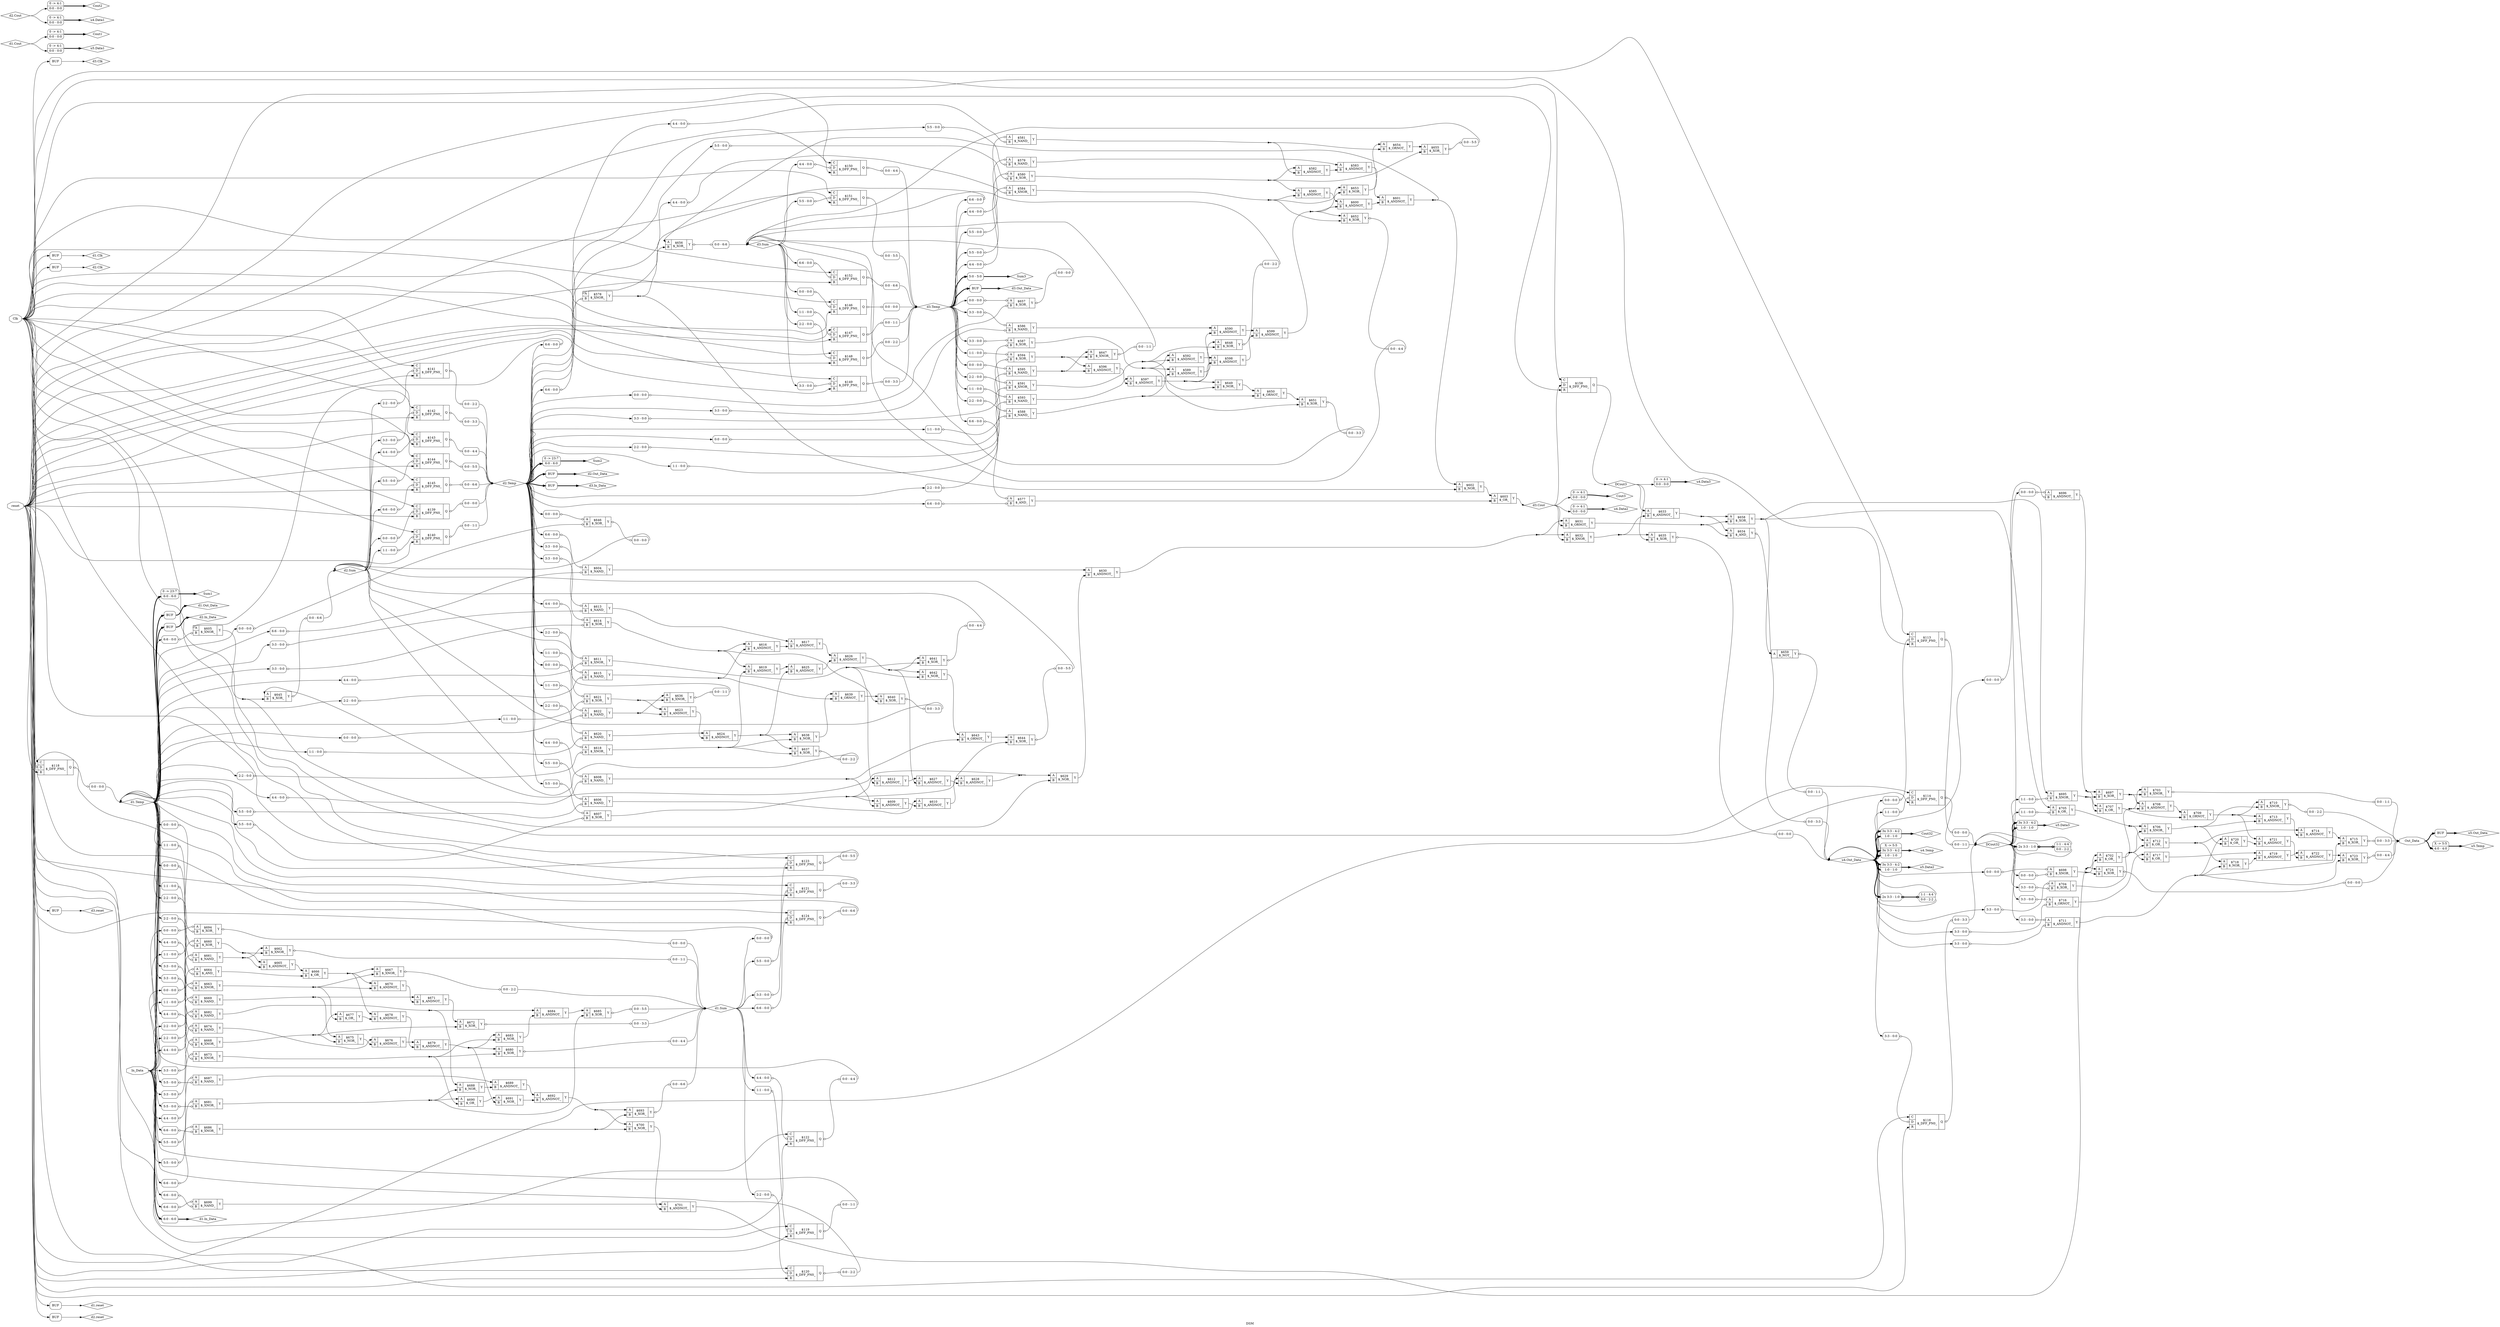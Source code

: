 digraph "DSM" {
label="DSM";
rankdir="LR";
remincross=true;
n119 [ shape=octagon, label="Clk", color="black", fontcolor="black" ];
n120 [ shape=diamond, label="Cout1", color="black", fontcolor="black" ];
n121 [ shape=diamond, label="Cout2", color="black", fontcolor="black" ];
n122 [ shape=diamond, label="Cout3", color="black", fontcolor="black" ];
n123 [ shape=diamond, label="Cout32", color="black", fontcolor="black" ];
n124 [ shape=diamond, label="DCout3", color="black", fontcolor="black" ];
n125 [ shape=diamond, label="DCout32", color="black", fontcolor="black" ];
n126 [ shape=octagon, label="In_Data", color="black", fontcolor="black" ];
n127 [ shape=octagon, label="Out_Data", color="black", fontcolor="black" ];
n128 [ shape=diamond, label="Sum1", color="black", fontcolor="black" ];
n129 [ shape=diamond, label="Sum2", color="black", fontcolor="black" ];
n130 [ shape=diamond, label="Sum3", color="black", fontcolor="black" ];
n131 [ shape=diamond, label="d1.Clk", color="black", fontcolor="black" ];
n132 [ shape=diamond, label="d1.Cout", color="black", fontcolor="black" ];
n133 [ shape=diamond, label="d1.In_Data", color="black", fontcolor="black" ];
n134 [ shape=diamond, label="d1.Out_Data", color="black", fontcolor="black" ];
n135 [ shape=diamond, label="d1.Sum", color="black", fontcolor="black" ];
n136 [ shape=diamond, label="d1.Temp", color="black", fontcolor="black" ];
n137 [ shape=diamond, label="d1.reset", color="black", fontcolor="black" ];
n138 [ shape=diamond, label="d2.Clk", color="black", fontcolor="black" ];
n139 [ shape=diamond, label="d2.Cout", color="black", fontcolor="black" ];
n140 [ shape=diamond, label="d2.In_Data", color="black", fontcolor="black" ];
n141 [ shape=diamond, label="d2.Out_Data", color="black", fontcolor="black" ];
n142 [ shape=diamond, label="d2.Sum", color="black", fontcolor="black" ];
n143 [ shape=diamond, label="d2.Temp", color="black", fontcolor="black" ];
n144 [ shape=diamond, label="d2.reset", color="black", fontcolor="black" ];
n145 [ shape=diamond, label="d3.Clk", color="black", fontcolor="black" ];
n146 [ shape=diamond, label="d3.Cout", color="black", fontcolor="black" ];
n147 [ shape=diamond, label="d3.In_Data", color="black", fontcolor="black" ];
n148 [ shape=diamond, label="d3.Out_Data", color="black", fontcolor="black" ];
n149 [ shape=diamond, label="d3.Sum", color="black", fontcolor="black" ];
n150 [ shape=diamond, label="d3.Temp", color="black", fontcolor="black" ];
n151 [ shape=diamond, label="d3.reset", color="black", fontcolor="black" ];
n152 [ shape=octagon, label="reset", color="black", fontcolor="black" ];
n153 [ shape=diamond, label="u4.Data1", color="black", fontcolor="black" ];
n154 [ shape=diamond, label="u4.Data2", color="black", fontcolor="black" ];
n155 [ shape=diamond, label="u4.Data3", color="black", fontcolor="black" ];
n156 [ shape=diamond, label="u4.Out_Data", color="black", fontcolor="black" ];
n157 [ shape=diamond, label="u4.Temp", color="black", fontcolor="black" ];
n158 [ shape=diamond, label="u5.Data1", color="black", fontcolor="black" ];
n159 [ shape=diamond, label="u5.Data2", color="black", fontcolor="black" ];
n160 [ shape=diamond, label="u5.Data3", color="black", fontcolor="black" ];
n161 [ shape=diamond, label="u5.Out_Data", color="black", fontcolor="black" ];
n162 [ shape=diamond, label="u5.Temp", color="black", fontcolor="black" ];
c166 [ shape=record, label="{{<p163> A|<p164> B}|$577\n$_AND_|{<p165> Y}}" ];
x0 [ shape=record, style=rounded, label="<s0> 6:6 - 0:0 " ];
x0:e -> c166:p163:w [arrowhead=odiamond, arrowtail=odiamond, dir=both, color="black", label=""];
x1 [ shape=record, style=rounded, label="<s0> 6:6 - 0:0 " ];
x1:e -> c166:p164:w [arrowhead=odiamond, arrowtail=odiamond, dir=both, color="black", label=""];
c167 [ shape=record, label="{{<p163> A|<p164> B}|$578\n$_XNOR_|{<p165> Y}}" ];
x2 [ shape=record, style=rounded, label="<s0> 6:6 - 0:0 " ];
x2:e -> c167:p163:w [arrowhead=odiamond, arrowtail=odiamond, dir=both, color="black", label=""];
x3 [ shape=record, style=rounded, label="<s0> 6:6 - 0:0 " ];
x3:e -> c167:p164:w [arrowhead=odiamond, arrowtail=odiamond, dir=both, color="black", label=""];
c168 [ shape=record, label="{{<p163> A|<p164> B}|$579\n$_NAND_|{<p165> Y}}" ];
x4 [ shape=record, style=rounded, label="<s0> 5:5 - 0:0 " ];
x4:e -> c168:p163:w [arrowhead=odiamond, arrowtail=odiamond, dir=both, color="black", label=""];
x5 [ shape=record, style=rounded, label="<s0> 5:5 - 0:0 " ];
x5:e -> c168:p164:w [arrowhead=odiamond, arrowtail=odiamond, dir=both, color="black", label=""];
c169 [ shape=record, label="{{<p163> A|<p164> B}|$580\n$_XOR_|{<p165> Y}}" ];
x6 [ shape=record, style=rounded, label="<s0> 5:5 - 0:0 " ];
x6:e -> c169:p163:w [arrowhead=odiamond, arrowtail=odiamond, dir=both, color="black", label=""];
x7 [ shape=record, style=rounded, label="<s0> 5:5 - 0:0 " ];
x7:e -> c169:p164:w [arrowhead=odiamond, arrowtail=odiamond, dir=both, color="black", label=""];
c170 [ shape=record, label="{{<p163> A|<p164> B}|$581\n$_NAND_|{<p165> Y}}" ];
x8 [ shape=record, style=rounded, label="<s0> 4:4 - 0:0 " ];
x8:e -> c170:p163:w [arrowhead=odiamond, arrowtail=odiamond, dir=both, color="black", label=""];
x9 [ shape=record, style=rounded, label="<s0> 4:4 - 0:0 " ];
x9:e -> c170:p164:w [arrowhead=odiamond, arrowtail=odiamond, dir=both, color="black", label=""];
c171 [ shape=record, label="{{<p163> A|<p164> B}|$582\n$_ANDNOT_|{<p165> Y}}" ];
c172 [ shape=record, label="{{<p163> A|<p164> B}|$583\n$_ANDNOT_|{<p165> Y}}" ];
c173 [ shape=record, label="{{<p163> A|<p164> B}|$584\n$_XNOR_|{<p165> Y}}" ];
x10 [ shape=record, style=rounded, label="<s0> 4:4 - 0:0 " ];
x10:e -> c173:p163:w [arrowhead=odiamond, arrowtail=odiamond, dir=both, color="black", label=""];
x11 [ shape=record, style=rounded, label="<s0> 4:4 - 0:0 " ];
x11:e -> c173:p164:w [arrowhead=odiamond, arrowtail=odiamond, dir=both, color="black", label=""];
c174 [ shape=record, label="{{<p163> A|<p164> B}|$585\n$_ANDNOT_|{<p165> Y}}" ];
c175 [ shape=record, label="{{<p163> A|<p164> B}|$586\n$_NAND_|{<p165> Y}}" ];
x12 [ shape=record, style=rounded, label="<s0> 3:3 - 0:0 " ];
x12:e -> c175:p163:w [arrowhead=odiamond, arrowtail=odiamond, dir=both, color="black", label=""];
x13 [ shape=record, style=rounded, label="<s0> 3:3 - 0:0 " ];
x13:e -> c175:p164:w [arrowhead=odiamond, arrowtail=odiamond, dir=both, color="black", label=""];
c176 [ shape=record, label="{{<p163> A|<p164> B}|$587\n$_XOR_|{<p165> Y}}" ];
x14 [ shape=record, style=rounded, label="<s0> 3:3 - 0:0 " ];
x14:e -> c176:p163:w [arrowhead=odiamond, arrowtail=odiamond, dir=both, color="black", label=""];
x15 [ shape=record, style=rounded, label="<s0> 3:3 - 0:0 " ];
x15:e -> c176:p164:w [arrowhead=odiamond, arrowtail=odiamond, dir=both, color="black", label=""];
c177 [ shape=record, label="{{<p163> A|<p164> B}|$588\n$_NAND_|{<p165> Y}}" ];
x16 [ shape=record, style=rounded, label="<s0> 2:2 - 0:0 " ];
x16:e -> c177:p163:w [arrowhead=odiamond, arrowtail=odiamond, dir=both, color="black", label=""];
x17 [ shape=record, style=rounded, label="<s0> 2:2 - 0:0 " ];
x17:e -> c177:p164:w [arrowhead=odiamond, arrowtail=odiamond, dir=both, color="black", label=""];
c178 [ shape=record, label="{{<p163> A|<p164> B}|$589\n$_ANDNOT_|{<p165> Y}}" ];
c179 [ shape=record, label="{{<p163> A|<p164> B}|$590\n$_ANDNOT_|{<p165> Y}}" ];
c180 [ shape=record, label="{{<p163> A|<p164> B}|$591\n$_XNOR_|{<p165> Y}}" ];
x18 [ shape=record, style=rounded, label="<s0> 2:2 - 0:0 " ];
x18:e -> c180:p163:w [arrowhead=odiamond, arrowtail=odiamond, dir=both, color="black", label=""];
x19 [ shape=record, style=rounded, label="<s0> 2:2 - 0:0 " ];
x19:e -> c180:p164:w [arrowhead=odiamond, arrowtail=odiamond, dir=both, color="black", label=""];
c181 [ shape=record, label="{{<p163> A|<p164> B}|$592\n$_ANDNOT_|{<p165> Y}}" ];
c182 [ shape=record, label="{{<p163> A|<p164> B}|$593\n$_NAND_|{<p165> Y}}" ];
x20 [ shape=record, style=rounded, label="<s0> 1:1 - 0:0 " ];
x20:e -> c182:p163:w [arrowhead=odiamond, arrowtail=odiamond, dir=both, color="black", label=""];
x21 [ shape=record, style=rounded, label="<s0> 1:1 - 0:0 " ];
x21:e -> c182:p164:w [arrowhead=odiamond, arrowtail=odiamond, dir=both, color="black", label=""];
c183 [ shape=record, label="{{<p163> A|<p164> B}|$594\n$_XOR_|{<p165> Y}}" ];
x22 [ shape=record, style=rounded, label="<s0> 1:1 - 0:0 " ];
x22:e -> c183:p163:w [arrowhead=odiamond, arrowtail=odiamond, dir=both, color="black", label=""];
x23 [ shape=record, style=rounded, label="<s0> 1:1 - 0:0 " ];
x23:e -> c183:p164:w [arrowhead=odiamond, arrowtail=odiamond, dir=both, color="black", label=""];
c184 [ shape=record, label="{{<p163> A|<p164> B}|$595\n$_NAND_|{<p165> Y}}" ];
x24 [ shape=record, style=rounded, label="<s0> 0:0 - 0:0 " ];
x24:e -> c184:p163:w [arrowhead=odiamond, arrowtail=odiamond, dir=both, color="black", label=""];
x25 [ shape=record, style=rounded, label="<s0> 0:0 - 0:0 " ];
x25:e -> c184:p164:w [arrowhead=odiamond, arrowtail=odiamond, dir=both, color="black", label=""];
c185 [ shape=record, label="{{<p163> A|<p164> B}|$596\n$_ANDNOT_|{<p165> Y}}" ];
c186 [ shape=record, label="{{<p163> A|<p164> B}|$597\n$_ANDNOT_|{<p165> Y}}" ];
c187 [ shape=record, label="{{<p163> A|<p164> B}|$598\n$_ANDNOT_|{<p165> Y}}" ];
c188 [ shape=record, label="{{<p163> A|<p164> B}|$599\n$_ANDNOT_|{<p165> Y}}" ];
c189 [ shape=record, label="{{<p163> A|<p164> B}|$600\n$_ANDNOT_|{<p165> Y}}" ];
c190 [ shape=record, label="{{<p163> A|<p164> B}|$601\n$_ANDNOT_|{<p165> Y}}" ];
c191 [ shape=record, label="{{<p163> A|<p164> B}|$602\n$_NOR_|{<p165> Y}}" ];
c192 [ shape=record, label="{{<p163> A|<p164> B}|$603\n$_OR_|{<p165> Y}}" ];
c193 [ shape=record, label="{{<p163> A|<p164> B}|$604\n$_NAND_|{<p165> Y}}" ];
x26 [ shape=record, style=rounded, label="<s0> 6:6 - 0:0 " ];
x26:e -> c193:p163:w [arrowhead=odiamond, arrowtail=odiamond, dir=both, color="black", label=""];
x27 [ shape=record, style=rounded, label="<s0> 6:6 - 0:0 " ];
x27:e -> c193:p164:w [arrowhead=odiamond, arrowtail=odiamond, dir=both, color="black", label=""];
c194 [ shape=record, label="{{<p163> A|<p164> B}|$605\n$_XNOR_|{<p165> Y}}" ];
x28 [ shape=record, style=rounded, label="<s0> 6:6 - 0:0 " ];
x28:e -> c194:p163:w [arrowhead=odiamond, arrowtail=odiamond, dir=both, color="black", label=""];
x29 [ shape=record, style=rounded, label="<s0> 6:6 - 0:0 " ];
x29:e -> c194:p164:w [arrowhead=odiamond, arrowtail=odiamond, dir=both, color="black", label=""];
c195 [ shape=record, label="{{<p163> A|<p164> B}|$606\n$_NAND_|{<p165> Y}}" ];
x30 [ shape=record, style=rounded, label="<s0> 5:5 - 0:0 " ];
x30:e -> c195:p163:w [arrowhead=odiamond, arrowtail=odiamond, dir=both, color="black", label=""];
x31 [ shape=record, style=rounded, label="<s0> 5:5 - 0:0 " ];
x31:e -> c195:p164:w [arrowhead=odiamond, arrowtail=odiamond, dir=both, color="black", label=""];
c196 [ shape=record, label="{{<p163> A|<p164> B}|$607\n$_XOR_|{<p165> Y}}" ];
x32 [ shape=record, style=rounded, label="<s0> 5:5 - 0:0 " ];
x32:e -> c196:p163:w [arrowhead=odiamond, arrowtail=odiamond, dir=both, color="black", label=""];
x33 [ shape=record, style=rounded, label="<s0> 5:5 - 0:0 " ];
x33:e -> c196:p164:w [arrowhead=odiamond, arrowtail=odiamond, dir=both, color="black", label=""];
c197 [ shape=record, label="{{<p163> A|<p164> B}|$608\n$_NAND_|{<p165> Y}}" ];
x34 [ shape=record, style=rounded, label="<s0> 4:4 - 0:0 " ];
x34:e -> c197:p163:w [arrowhead=odiamond, arrowtail=odiamond, dir=both, color="black", label=""];
x35 [ shape=record, style=rounded, label="<s0> 4:4 - 0:0 " ];
x35:e -> c197:p164:w [arrowhead=odiamond, arrowtail=odiamond, dir=both, color="black", label=""];
c198 [ shape=record, label="{{<p163> A|<p164> B}|$609\n$_ANDNOT_|{<p165> Y}}" ];
c199 [ shape=record, label="{{<p163> A|<p164> B}|$610\n$_ANDNOT_|{<p165> Y}}" ];
c200 [ shape=record, label="{{<p163> A|<p164> B}|$611\n$_XNOR_|{<p165> Y}}" ];
x36 [ shape=record, style=rounded, label="<s0> 4:4 - 0:0 " ];
x36:e -> c200:p163:w [arrowhead=odiamond, arrowtail=odiamond, dir=both, color="black", label=""];
x37 [ shape=record, style=rounded, label="<s0> 4:4 - 0:0 " ];
x37:e -> c200:p164:w [arrowhead=odiamond, arrowtail=odiamond, dir=both, color="black", label=""];
c201 [ shape=record, label="{{<p163> A|<p164> B}|$612\n$_ANDNOT_|{<p165> Y}}" ];
c202 [ shape=record, label="{{<p163> A|<p164> B}|$613\n$_NAND_|{<p165> Y}}" ];
x38 [ shape=record, style=rounded, label="<s0> 3:3 - 0:0 " ];
x38:e -> c202:p163:w [arrowhead=odiamond, arrowtail=odiamond, dir=both, color="black", label=""];
x39 [ shape=record, style=rounded, label="<s0> 3:3 - 0:0 " ];
x39:e -> c202:p164:w [arrowhead=odiamond, arrowtail=odiamond, dir=both, color="black", label=""];
c203 [ shape=record, label="{{<p163> A|<p164> B}|$614\n$_XOR_|{<p165> Y}}" ];
x40 [ shape=record, style=rounded, label="<s0> 3:3 - 0:0 " ];
x40:e -> c203:p163:w [arrowhead=odiamond, arrowtail=odiamond, dir=both, color="black", label=""];
x41 [ shape=record, style=rounded, label="<s0> 3:3 - 0:0 " ];
x41:e -> c203:p164:w [arrowhead=odiamond, arrowtail=odiamond, dir=both, color="black", label=""];
c204 [ shape=record, label="{{<p163> A|<p164> B}|$615\n$_NAND_|{<p165> Y}}" ];
x42 [ shape=record, style=rounded, label="<s0> 2:2 - 0:0 " ];
x42:e -> c204:p163:w [arrowhead=odiamond, arrowtail=odiamond, dir=both, color="black", label=""];
x43 [ shape=record, style=rounded, label="<s0> 2:2 - 0:0 " ];
x43:e -> c204:p164:w [arrowhead=odiamond, arrowtail=odiamond, dir=both, color="black", label=""];
c205 [ shape=record, label="{{<p163> A|<p164> B}|$616\n$_ANDNOT_|{<p165> Y}}" ];
c206 [ shape=record, label="{{<p163> A|<p164> B}|$617\n$_ANDNOT_|{<p165> Y}}" ];
c207 [ shape=record, label="{{<p163> A|<p164> B}|$618\n$_XNOR_|{<p165> Y}}" ];
x44 [ shape=record, style=rounded, label="<s0> 2:2 - 0:0 " ];
x44:e -> c207:p163:w [arrowhead=odiamond, arrowtail=odiamond, dir=both, color="black", label=""];
x45 [ shape=record, style=rounded, label="<s0> 2:2 - 0:0 " ];
x45:e -> c207:p164:w [arrowhead=odiamond, arrowtail=odiamond, dir=both, color="black", label=""];
c208 [ shape=record, label="{{<p163> A|<p164> B}|$619\n$_ANDNOT_|{<p165> Y}}" ];
c209 [ shape=record, label="{{<p163> A|<p164> B}|$620\n$_NAND_|{<p165> Y}}" ];
x46 [ shape=record, style=rounded, label="<s0> 1:1 - 0:0 " ];
x46:e -> c209:p163:w [arrowhead=odiamond, arrowtail=odiamond, dir=both, color="black", label=""];
x47 [ shape=record, style=rounded, label="<s0> 1:1 - 0:0 " ];
x47:e -> c209:p164:w [arrowhead=odiamond, arrowtail=odiamond, dir=both, color="black", label=""];
c210 [ shape=record, label="{{<p163> A|<p164> B}|$621\n$_XOR_|{<p165> Y}}" ];
x48 [ shape=record, style=rounded, label="<s0> 1:1 - 0:0 " ];
x48:e -> c210:p163:w [arrowhead=odiamond, arrowtail=odiamond, dir=both, color="black", label=""];
x49 [ shape=record, style=rounded, label="<s0> 1:1 - 0:0 " ];
x49:e -> c210:p164:w [arrowhead=odiamond, arrowtail=odiamond, dir=both, color="black", label=""];
c211 [ shape=record, label="{{<p163> A|<p164> B}|$622\n$_NAND_|{<p165> Y}}" ];
x50 [ shape=record, style=rounded, label="<s0> 0:0 - 0:0 " ];
x50:e -> c211:p163:w [arrowhead=odiamond, arrowtail=odiamond, dir=both, color="black", label=""];
x51 [ shape=record, style=rounded, label="<s0> 0:0 - 0:0 " ];
x51:e -> c211:p164:w [arrowhead=odiamond, arrowtail=odiamond, dir=both, color="black", label=""];
c212 [ shape=record, label="{{<p163> A|<p164> B}|$623\n$_ANDNOT_|{<p165> Y}}" ];
c213 [ shape=record, label="{{<p163> A|<p164> B}|$624\n$_ANDNOT_|{<p165> Y}}" ];
c214 [ shape=record, label="{{<p163> A|<p164> B}|$625\n$_ANDNOT_|{<p165> Y}}" ];
c215 [ shape=record, label="{{<p163> A|<p164> B}|$626\n$_ANDNOT_|{<p165> Y}}" ];
c216 [ shape=record, label="{{<p163> A|<p164> B}|$627\n$_ANDNOT_|{<p165> Y}}" ];
c217 [ shape=record, label="{{<p163> A|<p164> B}|$628\n$_ANDNOT_|{<p165> Y}}" ];
c218 [ shape=record, label="{{<p163> A|<p164> B}|$629\n$_NOR_|{<p165> Y}}" ];
c219 [ shape=record, label="{{<p163> A|<p164> B}|$630\n$_ANDNOT_|{<p165> Y}}" ];
c220 [ shape=record, label="{{<p163> A|<p164> B}|$631\n$_ORNOT_|{<p165> Y}}" ];
c221 [ shape=record, label="{{<p163> A|<p164> B}|$632\n$_XNOR_|{<p165> Y}}" ];
c222 [ shape=record, label="{{<p163> A|<p164> B}|$633\n$_ANDNOT_|{<p165> Y}}" ];
c223 [ shape=record, label="{{<p163> A|<p164> B}|$634\n$_AND_|{<p165> Y}}" ];
x52 [ shape=record, style=rounded, label="<s0> 0:0 - 3:3 " ];
c223:p165:e -> x52:w [arrowhead=odiamond, arrowtail=odiamond, dir=both, color="black", label=""];
c224 [ shape=record, label="{{<p163> A|<p164> B}|$635\n$_XOR_|{<p165> Y}}" ];
x53 [ shape=record, style=rounded, label="<s0> 0:0 - 0:0 " ];
c224:p165:e -> x53:w [arrowhead=odiamond, arrowtail=odiamond, dir=both, color="black", label=""];
c225 [ shape=record, label="{{<p163> A|<p164> B}|$636\n$_XNOR_|{<p165> Y}}" ];
x54 [ shape=record, style=rounded, label="<s0> 0:0 - 1:1 " ];
c225:p165:e -> x54:w [arrowhead=odiamond, arrowtail=odiamond, dir=both, color="black", label=""];
c226 [ shape=record, label="{{<p163> A|<p164> B}|$637\n$_XOR_|{<p165> Y}}" ];
x55 [ shape=record, style=rounded, label="<s0> 0:0 - 2:2 " ];
c226:p165:e -> x55:w [arrowhead=odiamond, arrowtail=odiamond, dir=both, color="black", label=""];
c227 [ shape=record, label="{{<p163> A|<p164> B}|$638\n$_NOR_|{<p165> Y}}" ];
c228 [ shape=record, label="{{<p163> A|<p164> B}|$639\n$_ORNOT_|{<p165> Y}}" ];
c229 [ shape=record, label="{{<p163> A|<p164> B}|$640\n$_XOR_|{<p165> Y}}" ];
x56 [ shape=record, style=rounded, label="<s0> 0:0 - 3:3 " ];
c229:p165:e -> x56:w [arrowhead=odiamond, arrowtail=odiamond, dir=both, color="black", label=""];
c230 [ shape=record, label="{{<p163> A|<p164> B}|$641\n$_XOR_|{<p165> Y}}" ];
x57 [ shape=record, style=rounded, label="<s0> 0:0 - 4:4 " ];
c230:p165:e -> x57:w [arrowhead=odiamond, arrowtail=odiamond, dir=both, color="black", label=""];
c231 [ shape=record, label="{{<p163> A|<p164> B}|$642\n$_NOR_|{<p165> Y}}" ];
c232 [ shape=record, label="{{<p163> A|<p164> B}|$643\n$_ORNOT_|{<p165> Y}}" ];
c233 [ shape=record, label="{{<p163> A|<p164> B}|$644\n$_XOR_|{<p165> Y}}" ];
x58 [ shape=record, style=rounded, label="<s0> 0:0 - 5:5 " ];
c233:p165:e -> x58:w [arrowhead=odiamond, arrowtail=odiamond, dir=both, color="black", label=""];
c234 [ shape=record, label="{{<p163> A|<p164> B}|$645\n$_XOR_|{<p165> Y}}" ];
x59 [ shape=record, style=rounded, label="<s0> 0:0 - 6:6 " ];
c234:p165:e -> x59:w [arrowhead=odiamond, arrowtail=odiamond, dir=both, color="black", label=""];
c235 [ shape=record, label="{{<p163> A|<p164> B}|$646\n$_XOR_|{<p165> Y}}" ];
x60 [ shape=record, style=rounded, label="<s0> 0:0 - 0:0 " ];
x60:e -> c235:p163:w [arrowhead=odiamond, arrowtail=odiamond, dir=both, color="black", label=""];
x61 [ shape=record, style=rounded, label="<s0> 0:0 - 0:0 " ];
x61:e -> c235:p164:w [arrowhead=odiamond, arrowtail=odiamond, dir=both, color="black", label=""];
x62 [ shape=record, style=rounded, label="<s0> 0:0 - 0:0 " ];
c235:p165:e -> x62:w [arrowhead=odiamond, arrowtail=odiamond, dir=both, color="black", label=""];
c236 [ shape=record, label="{{<p163> A|<p164> B}|$647\n$_XNOR_|{<p165> Y}}" ];
x63 [ shape=record, style=rounded, label="<s0> 0:0 - 1:1 " ];
c236:p165:e -> x63:w [arrowhead=odiamond, arrowtail=odiamond, dir=both, color="black", label=""];
c237 [ shape=record, label="{{<p163> A|<p164> B}|$648\n$_XOR_|{<p165> Y}}" ];
x64 [ shape=record, style=rounded, label="<s0> 0:0 - 2:2 " ];
c237:p165:e -> x64:w [arrowhead=odiamond, arrowtail=odiamond, dir=both, color="black", label=""];
c238 [ shape=record, label="{{<p163> A|<p164> B}|$649\n$_NOR_|{<p165> Y}}" ];
c239 [ shape=record, label="{{<p163> A|<p164> B}|$650\n$_ORNOT_|{<p165> Y}}" ];
c240 [ shape=record, label="{{<p163> A|<p164> B}|$651\n$_XOR_|{<p165> Y}}" ];
x65 [ shape=record, style=rounded, label="<s0> 0:0 - 3:3 " ];
c240:p165:e -> x65:w [arrowhead=odiamond, arrowtail=odiamond, dir=both, color="black", label=""];
c241 [ shape=record, label="{{<p163> A|<p164> B}|$652\n$_XOR_|{<p165> Y}}" ];
x66 [ shape=record, style=rounded, label="<s0> 0:0 - 4:4 " ];
c241:p165:e -> x66:w [arrowhead=odiamond, arrowtail=odiamond, dir=both, color="black", label=""];
c242 [ shape=record, label="{{<p163> A|<p164> B}|$653\n$_NOR_|{<p165> Y}}" ];
c243 [ shape=record, label="{{<p163> A|<p164> B}|$654\n$_ORNOT_|{<p165> Y}}" ];
c244 [ shape=record, label="{{<p163> A|<p164> B}|$655\n$_XOR_|{<p165> Y}}" ];
x67 [ shape=record, style=rounded, label="<s0> 0:0 - 5:5 " ];
c244:p165:e -> x67:w [arrowhead=odiamond, arrowtail=odiamond, dir=both, color="black", label=""];
c245 [ shape=record, label="{{<p163> A|<p164> B}|$656\n$_XOR_|{<p165> Y}}" ];
x68 [ shape=record, style=rounded, label="<s0> 0:0 - 6:6 " ];
c245:p165:e -> x68:w [arrowhead=odiamond, arrowtail=odiamond, dir=both, color="black", label=""];
c246 [ shape=record, label="{{<p163> A|<p164> B}|$657\n$_XOR_|{<p165> Y}}" ];
x69 [ shape=record, style=rounded, label="<s0> 0:0 - 0:0 " ];
x69:e -> c246:p163:w [arrowhead=odiamond, arrowtail=odiamond, dir=both, color="black", label=""];
x70 [ shape=record, style=rounded, label="<s0> 0:0 - 0:0 " ];
x70:e -> c246:p164:w [arrowhead=odiamond, arrowtail=odiamond, dir=both, color="black", label=""];
x71 [ shape=record, style=rounded, label="<s0> 0:0 - 0:0 " ];
c246:p165:e -> x71:w [arrowhead=odiamond, arrowtail=odiamond, dir=both, color="black", label=""];
c247 [ shape=record, label="{{<p163> A|<p164> B}|$658\n$_XOR_|{<p165> Y}}" ];
c248 [ shape=record, label="{{<p163> A}|$659\n$_NOT_|{<p165> Y}}" ];
x72 [ shape=record, style=rounded, label="<s0> 0:0 - 1:1 " ];
c248:p165:e -> x72:w [arrowhead=odiamond, arrowtail=odiamond, dir=both, color="black", label=""];
c249 [ shape=record, label="{{<p163> A|<p164> B}|$660\n$_XOR_|{<p165> Y}}" ];
x73 [ shape=record, style=rounded, label="<s0> 1:1 - 0:0 " ];
x73:e -> c249:p163:w [arrowhead=odiamond, arrowtail=odiamond, dir=both, color="black", label=""];
x74 [ shape=record, style=rounded, label="<s0> 1:1 - 0:0 " ];
x74:e -> c249:p164:w [arrowhead=odiamond, arrowtail=odiamond, dir=both, color="black", label=""];
c250 [ shape=record, label="{{<p163> A|<p164> B}|$661\n$_NAND_|{<p165> Y}}" ];
x75 [ shape=record, style=rounded, label="<s0> 0:0 - 0:0 " ];
x75:e -> c250:p163:w [arrowhead=odiamond, arrowtail=odiamond, dir=both, color="black", label=""];
x76 [ shape=record, style=rounded, label="<s0> 0:0 - 0:0 " ];
x76:e -> c250:p164:w [arrowhead=odiamond, arrowtail=odiamond, dir=both, color="black", label=""];
c251 [ shape=record, label="{{<p163> A|<p164> B}|$662\n$_XNOR_|{<p165> Y}}" ];
x77 [ shape=record, style=rounded, label="<s0> 0:0 - 1:1 " ];
c251:p165:e -> x77:w [arrowhead=odiamond, arrowtail=odiamond, dir=both, color="black", label=""];
c252 [ shape=record, label="{{<p163> A|<p164> B}|$663\n$_XNOR_|{<p165> Y}}" ];
x78 [ shape=record, style=rounded, label="<s0> 2:2 - 0:0 " ];
x78:e -> c252:p163:w [arrowhead=odiamond, arrowtail=odiamond, dir=both, color="black", label=""];
x79 [ shape=record, style=rounded, label="<s0> 2:2 - 0:0 " ];
x79:e -> c252:p164:w [arrowhead=odiamond, arrowtail=odiamond, dir=both, color="black", label=""];
c253 [ shape=record, label="{{<p163> A|<p164> B}|$664\n$_AND_|{<p165> Y}}" ];
x80 [ shape=record, style=rounded, label="<s0> 1:1 - 0:0 " ];
x80:e -> c253:p163:w [arrowhead=odiamond, arrowtail=odiamond, dir=both, color="black", label=""];
x81 [ shape=record, style=rounded, label="<s0> 1:1 - 0:0 " ];
x81:e -> c253:p164:w [arrowhead=odiamond, arrowtail=odiamond, dir=both, color="black", label=""];
c254 [ shape=record, label="{{<p163> A|<p164> B}|$665\n$_ANDNOT_|{<p165> Y}}" ];
c255 [ shape=record, label="{{<p163> A|<p164> B}|$666\n$_OR_|{<p165> Y}}" ];
c256 [ shape=record, label="{{<p163> A|<p164> B}|$667\n$_XNOR_|{<p165> Y}}" ];
x82 [ shape=record, style=rounded, label="<s0> 0:0 - 2:2 " ];
c256:p165:e -> x82:w [arrowhead=odiamond, arrowtail=odiamond, dir=both, color="black", label=""];
c257 [ shape=record, label="{{<p163> A|<p164> B}|$668\n$_XNOR_|{<p165> Y}}" ];
x83 [ shape=record, style=rounded, label="<s0> 3:3 - 0:0 " ];
x83:e -> c257:p163:w [arrowhead=odiamond, arrowtail=odiamond, dir=both, color="black", label=""];
x84 [ shape=record, style=rounded, label="<s0> 3:3 - 0:0 " ];
x84:e -> c257:p164:w [arrowhead=odiamond, arrowtail=odiamond, dir=both, color="black", label=""];
c258 [ shape=record, label="{{<p163> A|<p164> B}|$669\n$_NAND_|{<p165> Y}}" ];
x85 [ shape=record, style=rounded, label="<s0> 2:2 - 0:0 " ];
x85:e -> c258:p163:w [arrowhead=odiamond, arrowtail=odiamond, dir=both, color="black", label=""];
x86 [ shape=record, style=rounded, label="<s0> 2:2 - 0:0 " ];
x86:e -> c258:p164:w [arrowhead=odiamond, arrowtail=odiamond, dir=both, color="black", label=""];
c259 [ shape=record, label="{{<p163> A|<p164> B}|$670\n$_ANDNOT_|{<p165> Y}}" ];
c260 [ shape=record, label="{{<p163> A|<p164> B}|$671\n$_ANDNOT_|{<p165> Y}}" ];
c261 [ shape=record, label="{{<p163> A|<p164> B}|$672\n$_XOR_|{<p165> Y}}" ];
x87 [ shape=record, style=rounded, label="<s0> 0:0 - 3:3 " ];
c261:p165:e -> x87:w [arrowhead=odiamond, arrowtail=odiamond, dir=both, color="black", label=""];
c262 [ shape=record, label="{{<p163> A|<p164> B}|$673\n$_XNOR_|{<p165> Y}}" ];
x88 [ shape=record, style=rounded, label="<s0> 4:4 - 0:0 " ];
x88:e -> c262:p163:w [arrowhead=odiamond, arrowtail=odiamond, dir=both, color="black", label=""];
x89 [ shape=record, style=rounded, label="<s0> 4:4 - 0:0 " ];
x89:e -> c262:p164:w [arrowhead=odiamond, arrowtail=odiamond, dir=both, color="black", label=""];
c263 [ shape=record, label="{{<p163> A|<p164> B}|$674\n$_NAND_|{<p165> Y}}" ];
x90 [ shape=record, style=rounded, label="<s0> 3:3 - 0:0 " ];
x90:e -> c263:p163:w [arrowhead=odiamond, arrowtail=odiamond, dir=both, color="black", label=""];
x91 [ shape=record, style=rounded, label="<s0> 3:3 - 0:0 " ];
x91:e -> c263:p164:w [arrowhead=odiamond, arrowtail=odiamond, dir=both, color="black", label=""];
c264 [ shape=record, label="{{<p163> A|<p164> B}|$675\n$_NOR_|{<p165> Y}}" ];
c265 [ shape=record, label="{{<p163> A|<p164> B}|$676\n$_ANDNOT_|{<p165> Y}}" ];
c266 [ shape=record, label="{{<p163> A|<p164> B}|$677\n$_OR_|{<p165> Y}}" ];
c267 [ shape=record, label="{{<p163> A|<p164> B}|$678\n$_ANDNOT_|{<p165> Y}}" ];
c268 [ shape=record, label="{{<p163> A|<p164> B}|$679\n$_ANDNOT_|{<p165> Y}}" ];
c269 [ shape=record, label="{{<p163> A|<p164> B}|$680\n$_XOR_|{<p165> Y}}" ];
x92 [ shape=record, style=rounded, label="<s0> 0:0 - 4:4 " ];
c269:p165:e -> x92:w [arrowhead=odiamond, arrowtail=odiamond, dir=both, color="black", label=""];
c270 [ shape=record, label="{{<p163> A|<p164> B}|$681\n$_XNOR_|{<p165> Y}}" ];
x93 [ shape=record, style=rounded, label="<s0> 5:5 - 0:0 " ];
x93:e -> c270:p163:w [arrowhead=odiamond, arrowtail=odiamond, dir=both, color="black", label=""];
x94 [ shape=record, style=rounded, label="<s0> 5:5 - 0:0 " ];
x94:e -> c270:p164:w [arrowhead=odiamond, arrowtail=odiamond, dir=both, color="black", label=""];
c271 [ shape=record, label="{{<p163> A|<p164> B}|$682\n$_NAND_|{<p165> Y}}" ];
x95 [ shape=record, style=rounded, label="<s0> 4:4 - 0:0 " ];
x95:e -> c271:p163:w [arrowhead=odiamond, arrowtail=odiamond, dir=both, color="black", label=""];
x96 [ shape=record, style=rounded, label="<s0> 4:4 - 0:0 " ];
x96:e -> c271:p164:w [arrowhead=odiamond, arrowtail=odiamond, dir=both, color="black", label=""];
c272 [ shape=record, label="{{<p163> A|<p164> B}|$683\n$_NOR_|{<p165> Y}}" ];
c273 [ shape=record, label="{{<p163> A|<p164> B}|$684\n$_ANDNOT_|{<p165> Y}}" ];
c274 [ shape=record, label="{{<p163> A|<p164> B}|$685\n$_XOR_|{<p165> Y}}" ];
x97 [ shape=record, style=rounded, label="<s0> 0:0 - 5:5 " ];
c274:p165:e -> x97:w [arrowhead=odiamond, arrowtail=odiamond, dir=both, color="black", label=""];
c275 [ shape=record, label="{{<p163> A|<p164> B}|$686\n$_XNOR_|{<p165> Y}}" ];
x98 [ shape=record, style=rounded, label="<s0> 6:6 - 0:0 " ];
x98:e -> c275:p163:w [arrowhead=odiamond, arrowtail=odiamond, dir=both, color="black", label=""];
x99 [ shape=record, style=rounded, label="<s0> 6:6 - 0:0 " ];
x99:e -> c275:p164:w [arrowhead=odiamond, arrowtail=odiamond, dir=both, color="black", label=""];
c276 [ shape=record, label="{{<p163> A|<p164> B}|$687\n$_NAND_|{<p165> Y}}" ];
x100 [ shape=record, style=rounded, label="<s0> 5:5 - 0:0 " ];
x100:e -> c276:p163:w [arrowhead=odiamond, arrowtail=odiamond, dir=both, color="black", label=""];
x101 [ shape=record, style=rounded, label="<s0> 5:5 - 0:0 " ];
x101:e -> c276:p164:w [arrowhead=odiamond, arrowtail=odiamond, dir=both, color="black", label=""];
c277 [ shape=record, label="{{<p163> A|<p164> B}|$688\n$_NOR_|{<p165> Y}}" ];
c278 [ shape=record, label="{{<p163> A|<p164> B}|$689\n$_ANDNOT_|{<p165> Y}}" ];
c279 [ shape=record, label="{{<p163> A|<p164> B}|$690\n$_OR_|{<p165> Y}}" ];
c280 [ shape=record, label="{{<p163> A|<p164> B}|$691\n$_NOR_|{<p165> Y}}" ];
c281 [ shape=record, label="{{<p163> A|<p164> B}|$692\n$_ANDNOT_|{<p165> Y}}" ];
c282 [ shape=record, label="{{<p163> A|<p164> B}|$693\n$_XOR_|{<p165> Y}}" ];
x102 [ shape=record, style=rounded, label="<s0> 0:0 - 6:6 " ];
c282:p165:e -> x102:w [arrowhead=odiamond, arrowtail=odiamond, dir=both, color="black", label=""];
c283 [ shape=record, label="{{<p163> A|<p164> B}|$694\n$_XOR_|{<p165> Y}}" ];
x103 [ shape=record, style=rounded, label="<s0> 0:0 - 0:0 " ];
x103:e -> c283:p163:w [arrowhead=odiamond, arrowtail=odiamond, dir=both, color="black", label=""];
x104 [ shape=record, style=rounded, label="<s0> 0:0 - 0:0 " ];
x104:e -> c283:p164:w [arrowhead=odiamond, arrowtail=odiamond, dir=both, color="black", label=""];
x105 [ shape=record, style=rounded, label="<s0> 0:0 - 0:0 " ];
c283:p165:e -> x105:w [arrowhead=odiamond, arrowtail=odiamond, dir=both, color="black", label=""];
c284 [ shape=record, label="{{<p163> A|<p164> B}|$695\n$_XNOR_|{<p165> Y}}" ];
x106 [ shape=record, style=rounded, label="<s0> 1:1 - 0:0 " ];
x106:e -> c284:p164:w [arrowhead=odiamond, arrowtail=odiamond, dir=both, color="black", label=""];
c285 [ shape=record, label="{{<p163> A|<p164> B}|$696\n$_ANDNOT_|{<p165> Y}}" ];
x107 [ shape=record, style=rounded, label="<s0> 0:0 - 0:0 " ];
x107:e -> c285:p163:w [arrowhead=odiamond, arrowtail=odiamond, dir=both, color="black", label=""];
x108 [ shape=record, style=rounded, label="<s0> 0:0 - 0:0 " ];
x108:e -> c285:p164:w [arrowhead=odiamond, arrowtail=odiamond, dir=both, color="black", label=""];
c286 [ shape=record, label="{{<p163> A|<p164> B}|$697\n$_XOR_|{<p165> Y}}" ];
c287 [ shape=record, label="{{<p163> A|<p164> B}|$698\n$_XNOR_|{<p165> Y}}" ];
x109 [ shape=record, style=rounded, label="<s0> 0:0 - 0:0 " ];
x109:e -> c287:p163:w [arrowhead=odiamond, arrowtail=odiamond, dir=both, color="black", label=""];
x110 [ shape=record, style=rounded, label="<s0> 0:0 - 0:0 " ];
x110:e -> c287:p164:w [arrowhead=odiamond, arrowtail=odiamond, dir=both, color="black", label=""];
c288 [ shape=record, label="{{<p163> A|<p164> B}|$699\n$_NAND_|{<p165> Y}}" ];
x111 [ shape=record, style=rounded, label="<s0> 6:6 - 0:0 " ];
x111:e -> c288:p163:w [arrowhead=odiamond, arrowtail=odiamond, dir=both, color="black", label=""];
x112 [ shape=record, style=rounded, label="<s0> 6:6 - 0:0 " ];
x112:e -> c288:p164:w [arrowhead=odiamond, arrowtail=odiamond, dir=both, color="black", label=""];
c289 [ shape=record, label="{{<p163> A|<p164> B}|$700\n$_NOR_|{<p165> Y}}" ];
c290 [ shape=record, label="{{<p163> A|<p164> B}|$701\n$_ANDNOT_|{<p165> Y}}" ];
c291 [ shape=record, label="{{<p163> A|<p164> B}|$702\n$_OR_|{<p165> Y}}" ];
c292 [ shape=record, label="{{<p163> A|<p164> B}|$703\n$_XNOR_|{<p165> Y}}" ];
x113 [ shape=record, style=rounded, label="<s0> 0:0 - 1:1 " ];
c292:p165:e -> x113:w [arrowhead=odiamond, arrowtail=odiamond, dir=both, color="black", label=""];
c293 [ shape=record, label="{{<p163> A|<p164> B}|$704\n$_XOR_|{<p165> Y}}" ];
x114 [ shape=record, style=rounded, label="<s0> 3:3 - 0:0 " ];
x114:e -> c293:p163:w [arrowhead=odiamond, arrowtail=odiamond, dir=both, color="black", label=""];
x115 [ shape=record, style=rounded, label="<s0> 3:3 - 0:0 " ];
x115:e -> c293:p164:w [arrowhead=odiamond, arrowtail=odiamond, dir=both, color="black", label=""];
c294 [ shape=record, label="{{<p163> A|<p164> B}|$705\n$_OR_|{<p165> Y}}" ];
x116 [ shape=record, style=rounded, label="<s0> 1:1 - 0:0 " ];
x116:e -> c294:p164:w [arrowhead=odiamond, arrowtail=odiamond, dir=both, color="black", label=""];
c295 [ shape=record, label="{{<p163> A|<p164> B}|$706\n$_XNOR_|{<p165> Y}}" ];
c296 [ shape=record, label="{{<p163> A|<p164> B}|$707\n$_OR_|{<p165> Y}}" ];
c297 [ shape=record, label="{{<p163> A|<p164> B}|$708\n$_ANDNOT_|{<p165> Y}}" ];
c298 [ shape=record, label="{{<p163> A|<p164> B}|$709\n$_ORNOT_|{<p165> Y}}" ];
c299 [ shape=record, label="{{<p163> A|<p164> B}|$710\n$_XNOR_|{<p165> Y}}" ];
x117 [ shape=record, style=rounded, label="<s0> 0:0 - 2:2 " ];
c299:p165:e -> x117:w [arrowhead=odiamond, arrowtail=odiamond, dir=both, color="black", label=""];
c300 [ shape=record, label="{{<p163> A|<p164> B}|$711\n$_ANDNOT_|{<p165> Y}}" ];
x118 [ shape=record, style=rounded, label="<s0> 3:3 - 0:0 " ];
x118:e -> c300:p163:w [arrowhead=odiamond, arrowtail=odiamond, dir=both, color="black", label=""];
x119 [ shape=record, style=rounded, label="<s0> 3:3 - 0:0 " ];
x119:e -> c300:p164:w [arrowhead=odiamond, arrowtail=odiamond, dir=both, color="black", label=""];
c301 [ shape=record, label="{{<p163> A|<p164> B}|$712\n$_OR_|{<p165> Y}}" ];
c302 [ shape=record, label="{{<p163> A|<p164> B}|$713\n$_ANDNOT_|{<p165> Y}}" ];
c303 [ shape=record, label="{{<p163> A|<p164> B}|$714\n$_ANDNOT_|{<p165> Y}}" ];
c304 [ shape=record, label="{{<p163> A|<p164> B}|$715\n$_XOR_|{<p165> Y}}" ];
x120 [ shape=record, style=rounded, label="<s0> 0:0 - 3:3 " ];
c304:p165:e -> x120:w [arrowhead=odiamond, arrowtail=odiamond, dir=both, color="black", label=""];
c305 [ shape=record, label="{{<p163> A|<p164> B}|$716\n$_ORNOT_|{<p165> Y}}" ];
x121 [ shape=record, style=rounded, label="<s0> 3:3 - 0:0 " ];
x121:e -> c305:p163:w [arrowhead=odiamond, arrowtail=odiamond, dir=both, color="black", label=""];
x122 [ shape=record, style=rounded, label="<s0> 3:3 - 0:0 " ];
x122:e -> c305:p164:w [arrowhead=odiamond, arrowtail=odiamond, dir=both, color="black", label=""];
c306 [ shape=record, label="{{<p163> A|<p164> B}|$717\n$_OR_|{<p165> Y}}" ];
c307 [ shape=record, label="{{<p163> A|<p164> B}|$718\n$_NOR_|{<p165> Y}}" ];
c308 [ shape=record, label="{{<p163> A|<p164> B}|$719\n$_ANDNOT_|{<p165> Y}}" ];
c309 [ shape=record, label="{{<p163> A|<p164> B}|$720\n$_OR_|{<p165> Y}}" ];
c310 [ shape=record, label="{{<p163> A|<p164> B}|$721\n$_ANDNOT_|{<p165> Y}}" ];
c311 [ shape=record, label="{{<p163> A|<p164> B}|$722\n$_ANDNOT_|{<p165> Y}}" ];
c312 [ shape=record, label="{{<p163> A|<p164> B}|$723\n$_XOR_|{<p165> Y}}" ];
x123 [ shape=record, style=rounded, label="<s0> 0:0 - 4:4 " ];
c312:p165:e -> x123:w [arrowhead=odiamond, arrowtail=odiamond, dir=both, color="black", label=""];
c313 [ shape=record, label="{{<p163> A|<p164> B}|$724\n$_XOR_|{<p165> Y}}" ];
x124 [ shape=record, style=rounded, label="<s0> 0:0 - 0:0 " ];
c313:p165:e -> x124:w [arrowhead=odiamond, arrowtail=odiamond, dir=both, color="black", label=""];
c318 [ shape=record, label="{{<p314> C|<p315> D|<p316> R}|$113\n$_DFF_PN0_|{<p317> Q}}" ];
x125 [ shape=record, style=rounded, label="<s0> 0:0 - 0:0 " ];
x125:e -> c318:p315:w [arrowhead=odiamond, arrowtail=odiamond, dir=both, color="black", label=""];
x126 [ shape=record, style=rounded, label="<s0> 0:0 - 0:0 " ];
c318:p317:e -> x126:w [arrowhead=odiamond, arrowtail=odiamond, dir=both, color="black", label=""];
c319 [ shape=record, label="{{<p314> C|<p315> D|<p316> R}|$114\n$_DFF_PN0_|{<p317> Q}}" ];
x127 [ shape=record, style=rounded, label="<s0> 1:1 - 0:0 " ];
x127:e -> c319:p315:w [arrowhead=odiamond, arrowtail=odiamond, dir=both, color="black", label=""];
x128 [ shape=record, style=rounded, label="<s0> 0:0 - 1:1 " ];
c319:p317:e -> x128:w [arrowhead=odiamond, arrowtail=odiamond, dir=both, color="black", label=""];
c320 [ shape=record, label="{{<p314> C|<p315> D|<p316> R}|$116\n$_DFF_PN0_|{<p317> Q}}" ];
x129 [ shape=record, style=rounded, label="<s0> 3:3 - 0:0 " ];
x129:e -> c320:p315:w [arrowhead=odiamond, arrowtail=odiamond, dir=both, color="black", label=""];
x130 [ shape=record, style=rounded, label="<s0> 0:0 - 3:3 " ];
c320:p317:e -> x130:w [arrowhead=odiamond, arrowtail=odiamond, dir=both, color="black", label=""];
c321 [ shape=record, label="{{<p314> C|<p315> D|<p316> R}|$118\n$_DFF_PN0_|{<p317> Q}}" ];
x131 [ shape=record, style=rounded, label="<s0> 0:0 - 0:0 " ];
x131:e -> c321:p315:w [arrowhead=odiamond, arrowtail=odiamond, dir=both, color="black", label=""];
x132 [ shape=record, style=rounded, label="<s0> 0:0 - 0:0 " ];
c321:p317:e -> x132:w [arrowhead=odiamond, arrowtail=odiamond, dir=both, color="black", label=""];
c322 [ shape=record, label="{{<p314> C|<p315> D|<p316> R}|$119\n$_DFF_PN0_|{<p317> Q}}" ];
x133 [ shape=record, style=rounded, label="<s0> 1:1 - 0:0 " ];
x133:e -> c322:p315:w [arrowhead=odiamond, arrowtail=odiamond, dir=both, color="black", label=""];
x134 [ shape=record, style=rounded, label="<s0> 0:0 - 1:1 " ];
c322:p317:e -> x134:w [arrowhead=odiamond, arrowtail=odiamond, dir=both, color="black", label=""];
c323 [ shape=record, label="{{<p314> C|<p315> D|<p316> R}|$120\n$_DFF_PN0_|{<p317> Q}}" ];
x135 [ shape=record, style=rounded, label="<s0> 2:2 - 0:0 " ];
x135:e -> c323:p315:w [arrowhead=odiamond, arrowtail=odiamond, dir=both, color="black", label=""];
x136 [ shape=record, style=rounded, label="<s0> 0:0 - 2:2 " ];
c323:p317:e -> x136:w [arrowhead=odiamond, arrowtail=odiamond, dir=both, color="black", label=""];
c324 [ shape=record, label="{{<p314> C|<p315> D|<p316> R}|$121\n$_DFF_PN0_|{<p317> Q}}" ];
x137 [ shape=record, style=rounded, label="<s0> 3:3 - 0:0 " ];
x137:e -> c324:p315:w [arrowhead=odiamond, arrowtail=odiamond, dir=both, color="black", label=""];
x138 [ shape=record, style=rounded, label="<s0> 0:0 - 3:3 " ];
c324:p317:e -> x138:w [arrowhead=odiamond, arrowtail=odiamond, dir=both, color="black", label=""];
c325 [ shape=record, label="{{<p314> C|<p315> D|<p316> R}|$122\n$_DFF_PN0_|{<p317> Q}}" ];
x139 [ shape=record, style=rounded, label="<s0> 4:4 - 0:0 " ];
x139:e -> c325:p315:w [arrowhead=odiamond, arrowtail=odiamond, dir=both, color="black", label=""];
x140 [ shape=record, style=rounded, label="<s0> 0:0 - 4:4 " ];
c325:p317:e -> x140:w [arrowhead=odiamond, arrowtail=odiamond, dir=both, color="black", label=""];
c326 [ shape=record, label="{{<p314> C|<p315> D|<p316> R}|$123\n$_DFF_PN0_|{<p317> Q}}" ];
x141 [ shape=record, style=rounded, label="<s0> 5:5 - 0:0 " ];
x141:e -> c326:p315:w [arrowhead=odiamond, arrowtail=odiamond, dir=both, color="black", label=""];
x142 [ shape=record, style=rounded, label="<s0> 0:0 - 5:5 " ];
c326:p317:e -> x142:w [arrowhead=odiamond, arrowtail=odiamond, dir=both, color="black", label=""];
c327 [ shape=record, label="{{<p314> C|<p315> D|<p316> R}|$124\n$_DFF_PN0_|{<p317> Q}}" ];
x143 [ shape=record, style=rounded, label="<s0> 6:6 - 0:0 " ];
x143:e -> c327:p315:w [arrowhead=odiamond, arrowtail=odiamond, dir=both, color="black", label=""];
x144 [ shape=record, style=rounded, label="<s0> 0:0 - 6:6 " ];
c327:p317:e -> x144:w [arrowhead=odiamond, arrowtail=odiamond, dir=both, color="black", label=""];
c328 [ shape=record, label="{{<p314> C|<p315> D|<p316> R}|$139\n$_DFF_PN0_|{<p317> Q}}" ];
x145 [ shape=record, style=rounded, label="<s0> 0:0 - 0:0 " ];
x145:e -> c328:p315:w [arrowhead=odiamond, arrowtail=odiamond, dir=both, color="black", label=""];
x146 [ shape=record, style=rounded, label="<s0> 0:0 - 0:0 " ];
c328:p317:e -> x146:w [arrowhead=odiamond, arrowtail=odiamond, dir=both, color="black", label=""];
c329 [ shape=record, label="{{<p314> C|<p315> D|<p316> R}|$140\n$_DFF_PN0_|{<p317> Q}}" ];
x147 [ shape=record, style=rounded, label="<s0> 1:1 - 0:0 " ];
x147:e -> c329:p315:w [arrowhead=odiamond, arrowtail=odiamond, dir=both, color="black", label=""];
x148 [ shape=record, style=rounded, label="<s0> 0:0 - 1:1 " ];
c329:p317:e -> x148:w [arrowhead=odiamond, arrowtail=odiamond, dir=both, color="black", label=""];
c330 [ shape=record, label="{{<p314> C|<p315> D|<p316> R}|$141\n$_DFF_PN0_|{<p317> Q}}" ];
x149 [ shape=record, style=rounded, label="<s0> 2:2 - 0:0 " ];
x149:e -> c330:p315:w [arrowhead=odiamond, arrowtail=odiamond, dir=both, color="black", label=""];
x150 [ shape=record, style=rounded, label="<s0> 0:0 - 2:2 " ];
c330:p317:e -> x150:w [arrowhead=odiamond, arrowtail=odiamond, dir=both, color="black", label=""];
c331 [ shape=record, label="{{<p314> C|<p315> D|<p316> R}|$142\n$_DFF_PN0_|{<p317> Q}}" ];
x151 [ shape=record, style=rounded, label="<s0> 3:3 - 0:0 " ];
x151:e -> c331:p315:w [arrowhead=odiamond, arrowtail=odiamond, dir=both, color="black", label=""];
x152 [ shape=record, style=rounded, label="<s0> 0:0 - 3:3 " ];
c331:p317:e -> x152:w [arrowhead=odiamond, arrowtail=odiamond, dir=both, color="black", label=""];
c332 [ shape=record, label="{{<p314> C|<p315> D|<p316> R}|$143\n$_DFF_PN0_|{<p317> Q}}" ];
x153 [ shape=record, style=rounded, label="<s0> 4:4 - 0:0 " ];
x153:e -> c332:p315:w [arrowhead=odiamond, arrowtail=odiamond, dir=both, color="black", label=""];
x154 [ shape=record, style=rounded, label="<s0> 0:0 - 4:4 " ];
c332:p317:e -> x154:w [arrowhead=odiamond, arrowtail=odiamond, dir=both, color="black", label=""];
c333 [ shape=record, label="{{<p314> C|<p315> D|<p316> R}|$144\n$_DFF_PN0_|{<p317> Q}}" ];
x155 [ shape=record, style=rounded, label="<s0> 5:5 - 0:0 " ];
x155:e -> c333:p315:w [arrowhead=odiamond, arrowtail=odiamond, dir=both, color="black", label=""];
x156 [ shape=record, style=rounded, label="<s0> 0:0 - 5:5 " ];
c333:p317:e -> x156:w [arrowhead=odiamond, arrowtail=odiamond, dir=both, color="black", label=""];
c334 [ shape=record, label="{{<p314> C|<p315> D|<p316> R}|$145\n$_DFF_PN0_|{<p317> Q}}" ];
x157 [ shape=record, style=rounded, label="<s0> 6:6 - 0:0 " ];
x157:e -> c334:p315:w [arrowhead=odiamond, arrowtail=odiamond, dir=both, color="black", label=""];
x158 [ shape=record, style=rounded, label="<s0> 0:0 - 6:6 " ];
c334:p317:e -> x158:w [arrowhead=odiamond, arrowtail=odiamond, dir=both, color="black", label=""];
c335 [ shape=record, label="{{<p314> C|<p315> D|<p316> R}|$146\n$_DFF_PN0_|{<p317> Q}}" ];
x159 [ shape=record, style=rounded, label="<s0> 0:0 - 0:0 " ];
x159:e -> c335:p315:w [arrowhead=odiamond, arrowtail=odiamond, dir=both, color="black", label=""];
x160 [ shape=record, style=rounded, label="<s0> 0:0 - 0:0 " ];
c335:p317:e -> x160:w [arrowhead=odiamond, arrowtail=odiamond, dir=both, color="black", label=""];
c336 [ shape=record, label="{{<p314> C|<p315> D|<p316> R}|$147\n$_DFF_PN0_|{<p317> Q}}" ];
x161 [ shape=record, style=rounded, label="<s0> 1:1 - 0:0 " ];
x161:e -> c336:p315:w [arrowhead=odiamond, arrowtail=odiamond, dir=both, color="black", label=""];
x162 [ shape=record, style=rounded, label="<s0> 0:0 - 1:1 " ];
c336:p317:e -> x162:w [arrowhead=odiamond, arrowtail=odiamond, dir=both, color="black", label=""];
c337 [ shape=record, label="{{<p314> C|<p315> D|<p316> R}|$148\n$_DFF_PN0_|{<p317> Q}}" ];
x163 [ shape=record, style=rounded, label="<s0> 2:2 - 0:0 " ];
x163:e -> c337:p315:w [arrowhead=odiamond, arrowtail=odiamond, dir=both, color="black", label=""];
x164 [ shape=record, style=rounded, label="<s0> 0:0 - 2:2 " ];
c337:p317:e -> x164:w [arrowhead=odiamond, arrowtail=odiamond, dir=both, color="black", label=""];
c338 [ shape=record, label="{{<p314> C|<p315> D|<p316> R}|$149\n$_DFF_PN0_|{<p317> Q}}" ];
x165 [ shape=record, style=rounded, label="<s0> 3:3 - 0:0 " ];
x165:e -> c338:p315:w [arrowhead=odiamond, arrowtail=odiamond, dir=both, color="black", label=""];
x166 [ shape=record, style=rounded, label="<s0> 0:0 - 3:3 " ];
c338:p317:e -> x166:w [arrowhead=odiamond, arrowtail=odiamond, dir=both, color="black", label=""];
c339 [ shape=record, label="{{<p314> C|<p315> D|<p316> R}|$150\n$_DFF_PN0_|{<p317> Q}}" ];
x167 [ shape=record, style=rounded, label="<s0> 4:4 - 0:0 " ];
x167:e -> c339:p315:w [arrowhead=odiamond, arrowtail=odiamond, dir=both, color="black", label=""];
x168 [ shape=record, style=rounded, label="<s0> 0:0 - 4:4 " ];
c339:p317:e -> x168:w [arrowhead=odiamond, arrowtail=odiamond, dir=both, color="black", label=""];
c340 [ shape=record, label="{{<p314> C|<p315> D|<p316> R}|$151\n$_DFF_PN0_|{<p317> Q}}" ];
x169 [ shape=record, style=rounded, label="<s0> 5:5 - 0:0 " ];
x169:e -> c340:p315:w [arrowhead=odiamond, arrowtail=odiamond, dir=both, color="black", label=""];
x170 [ shape=record, style=rounded, label="<s0> 0:0 - 5:5 " ];
c340:p317:e -> x170:w [arrowhead=odiamond, arrowtail=odiamond, dir=both, color="black", label=""];
c341 [ shape=record, label="{{<p314> C|<p315> D|<p316> R}|$152\n$_DFF_PN0_|{<p317> Q}}" ];
x171 [ shape=record, style=rounded, label="<s0> 6:6 - 0:0 " ];
x171:e -> c341:p315:w [arrowhead=odiamond, arrowtail=odiamond, dir=both, color="black", label=""];
x172 [ shape=record, style=rounded, label="<s0> 0:0 - 6:6 " ];
c341:p317:e -> x172:w [arrowhead=odiamond, arrowtail=odiamond, dir=both, color="black", label=""];
c342 [ shape=record, label="{{<p314> C|<p315> D|<p316> R}|$158\n$_DFF_PN0_|{<p317> Q}}" ];
x173 [ shape=record, style=rounded, label="0 -&gt; 4:1 |<s0> 0:0 - 0:0 " ];
x174 [ shape=record, style=rounded, label="0 -&gt; 4:1 |<s0> 0:0 - 0:0 " ];
x175 [ shape=record, style=rounded, label="0 -&gt; 4:1 |<s0> 0:0 - 0:0 " ];
x176 [ shape=record, style=rounded, label="<s3> 3x 3:3 - 4:2 |<s0> 1:0 - 1:0 " ];
x177 [ shape=record, style=rounded, label="<s1> 2x 3:3 - 1:0 " ];
x178 [ shape=record, style=rounded, label="<s1> 1:1 - 4:4 |<s0> 0:0 - 2:2 " ];
x177:e -> x178:w [arrowhead=odiamond, arrowtail=odiamond, dir=both, color="black", style="setlinewidth(3)", label=""];
x179 [ shape=record, style=rounded, label="0 -&gt; 23:7 |<s0> 6:0 - 6:0 " ];
x180 [ shape=record, style=rounded, label="0 -&gt; 23:7 |<s0> 6:0 - 6:0 " ];
x181 [ shape=record, style=rounded, label="<s0> 5:0 - 5:0 " ];
x182 [shape=box, style=rounded, label="BUF"];
x183 [ shape=record, style=rounded, label="<s0> 6:0 - 6:0 " ];
x184 [shape=box, style=rounded, label="BUF"];
x185 [shape=box, style=rounded, label="BUF"];
x186 [shape=box, style=rounded, label="BUF"];
x187 [shape=box, style=rounded, label="BUF"];
x188 [shape=box, style=rounded, label="BUF"];
x189 [shape=box, style=rounded, label="BUF"];
x190 [shape=box, style=rounded, label="BUF"];
x191 [shape=box, style=rounded, label="BUF"];
x192 [shape=box, style=rounded, label="BUF"];
x193 [shape=box, style=rounded, label="BUF"];
x194 [ shape=record, style=rounded, label="0 -&gt; 4:1 |<s0> 0:0 - 0:0 " ];
x195 [ shape=record, style=rounded, label="0 -&gt; 4:1 |<s0> 0:0 - 0:0 " ];
x196 [ shape=record, style=rounded, label="0 -&gt; 4:1 |<s0> 0:0 - 0:0 " ];
x197 [ shape=record, style=rounded, label="<s1> 2x 3:3 - 1:0 " ];
x198 [ shape=record, style=rounded, label="<s1> 1:1 - 4:4 |<s0> 0:0 - 2:2 " ];
x197:e -> x198:w [arrowhead=odiamond, arrowtail=odiamond, dir=both, color="black", style="setlinewidth(3)", label=""];
x199 [ shape=record, style=rounded, label="X -&gt; 5:5 |<s3> 3x 3:3 - 4:2 |<s0> 1:0 - 1:0 " ];
x200 [ shape=record, style=rounded, label="0 -&gt; 4:1 |<s0> 0:0 - 0:0 " ];
x201 [ shape=record, style=rounded, label="<s3> 3x 3:3 - 4:2 |<s0> 1:0 - 1:0 " ];
x202 [ shape=record, style=rounded, label="<s3> 3x 3:3 - 4:2 |<s0> 1:0 - 1:0 " ];
x203 [shape=box, style=rounded, label="BUF"];
x204 [ shape=record, style=rounded, label="X -&gt; 5:5 |<s0> 4:0 - 4:0 " ];
n1 [ shape=point ];
c203:p165:e -> n1:w [color="black", label=""];
n1:e -> c205:p163:w [color="black", label=""];
n1:e -> c208:p163:w [color="black", label=""];
n1:e -> c229:p164:w [color="black", label=""];
c212:p165:e -> c213:p164:w [color="black", label=""];
n100 [ shape=point ];
c183:p165:e -> n100:w [color="black", label=""];
n100:e -> c185:p163:w [color="black", label=""];
n100:e -> c236:p164:w [color="black", label=""];
n101 [ shape=point ];
c184:p165:e -> n101:w [color="black", label=""];
n101:e -> c185:p164:w [color="black", label=""];
n101:e -> c236:p163:w [color="black", label=""];
c185:p165:e -> c186:p164:w [color="black", label=""];
n103 [ shape=point ];
c186:p165:e -> n103:w [color="black", label=""];
n103:e -> c187:p164:w [color="black", label=""];
n103:e -> c237:p163:w [color="black", label=""];
n103:e -> c238:p163:w [color="black", label=""];
c187:p165:e -> c188:p164:w [color="black", label=""];
n105 [ shape=point ];
c188:p165:e -> n105:w [color="black", label=""];
n105:e -> c189:p164:w [color="black", label=""];
n105:e -> c241:p163:w [color="black", label=""];
n105:e -> c242:p163:w [color="black", label=""];
c189:p165:e -> c190:p164:w [color="black", label=""];
n107 [ shape=point ];
c190:p165:e -> n107:w [color="black", label=""];
n107:e -> c191:p163:w [color="black", label=""];
n107:e -> c245:p163:w [color="black", label=""];
c191:p165:e -> c192:p163:w [color="black", label=""];
c193:p165:e -> c219:p163:w [color="black", label=""];
n11 [ shape=point ];
c213:p165:e -> n11:w [color="black", label=""];
n11:e -> c214:p164:w [color="black", label=""];
n11:e -> c226:p163:w [color="black", label=""];
n11:e -> c227:p163:w [color="black", label=""];
n110 [ shape=point ];
c194:p165:e -> n110:w [color="black", label=""];
n110:e -> c218:p164:w [color="black", label=""];
n110:e -> c234:p164:w [color="black", label=""];
c195:p165:e -> c199:p163:w [color="black", label=""];
n112 [ shape=point ];
c196:p165:e -> n112:w [color="black", label=""];
n112:e -> c198:p163:w [color="black", label=""];
n112:e -> c201:p163:w [color="black", label=""];
n112:e -> c233:p164:w [color="black", label=""];
n113 [ shape=point ];
c197:p165:e -> n113:w [color="black", label=""];
n113:e -> c198:p164:w [color="black", label=""];
n113:e -> c232:p164:w [color="black", label=""];
c198:p165:e -> c199:p164:w [color="black", label=""];
c199:p165:e -> c217:p163:w [color="black", label=""];
n116 [ shape=point ];
c200:p165:e -> n116:w [color="black", label=""];
n116:e -> c201:p164:w [color="black", label=""];
n116:e -> c230:p164:w [color="black", label=""];
n116:e -> c231:p164:w [color="black", label=""];
c201:p165:e -> c216:p163:w [color="black", label=""];
c202:p165:e -> c206:p163:w [color="black", label=""];
n119:e -> c318:p314:w [color="black", label=""];
n119:e -> c319:p314:w [color="black", label=""];
n119:e -> c320:p314:w [color="black", label=""];
n119:e -> c321:p314:w [color="black", label=""];
n119:e -> c322:p314:w [color="black", label=""];
n119:e -> c323:p314:w [color="black", label=""];
n119:e -> c324:p314:w [color="black", label=""];
n119:e -> c325:p314:w [color="black", label=""];
n119:e -> c326:p314:w [color="black", label=""];
n119:e -> c327:p314:w [color="black", label=""];
n119:e -> c328:p314:w [color="black", label=""];
n119:e -> c329:p314:w [color="black", label=""];
n119:e -> c330:p314:w [color="black", label=""];
n119:e -> c331:p314:w [color="black", label=""];
n119:e -> c332:p314:w [color="black", label=""];
n119:e -> c333:p314:w [color="black", label=""];
n119:e -> c334:p314:w [color="black", label=""];
n119:e -> c335:p314:w [color="black", label=""];
n119:e -> c336:p314:w [color="black", label=""];
n119:e -> c337:p314:w [color="black", label=""];
n119:e -> c338:p314:w [color="black", label=""];
n119:e -> c339:p314:w [color="black", label=""];
n119:e -> c340:p314:w [color="black", label=""];
n119:e -> c341:p314:w [color="black", label=""];
n119:e -> c342:p314:w [color="black", label=""];
n119:e -> x182:w:w [color="black", label=""];
n119:e -> x186:w:w [color="black", label=""];
n119:e -> x190:w:w [color="black", label=""];
c214:p165:e -> c215:p164:w [color="black", label=""];
x173:e -> n120:w [color="black", style="setlinewidth(3)", label=""];
x174:e -> n121:w [color="black", style="setlinewidth(3)", label=""];
x175:e -> n122:w [color="black", style="setlinewidth(3)", label=""];
x176:e -> n123:w [color="black", style="setlinewidth(3)", label=""];
c342:p317:e -> n124:w [color="black", label=""];
n124:e -> c222:p163:w [color="black", label=""];
n124:e -> c224:p164:w [color="black", label=""];
n124:e -> x196:s0:w [color="black", label=""];
x126:s0:e -> n125:w [color="black", label=""];
x128:s0:e -> n125:w [color="black", label=""];
x130:s0:e -> n125:w [color="black", label=""];
x178:s0:e -> n125:w [color="black", label=""];
x178:s1:e -> n125:w [color="black", label=""];
n125:e -> x106:s0:w [color="black", label=""];
n125:e -> x107:s0:w [color="black", label=""];
n125:e -> x110:s0:w [color="black", label=""];
n125:e -> x115:s0:w [color="black", label=""];
n125:e -> x116:s0:w [color="black", label=""];
n125:e -> x118:s0:w [color="black", label=""];
n125:e -> x121:s0:w [color="black", label=""];
n125:e -> x177:s1:w [color="black", style="setlinewidth(3)", label=""];
n125:e -> x202:s0:w [color="black", style="setlinewidth(3)", label=""];
n125:e -> x202:s3:w [color="black", style="setlinewidth(3)", label=""];
n126:e -> x100:s0:w [color="black", label=""];
n126:e -> x103:s0:w [color="black", label=""];
n126:e -> x111:s0:w [color="black", label=""];
n126:e -> x183:s0:w [color="black", style="setlinewidth(3)", label=""];
n126:e -> x73:s0:w [color="black", label=""];
n126:e -> x75:s0:w [color="black", label=""];
n126:e -> x78:s0:w [color="black", label=""];
n126:e -> x80:s0:w [color="black", label=""];
n126:e -> x83:s0:w [color="black", label=""];
n126:e -> x85:s0:w [color="black", label=""];
n126:e -> x88:s0:w [color="black", label=""];
n126:e -> x90:s0:w [color="black", label=""];
n126:e -> x93:s0:w [color="black", label=""];
n126:e -> x95:s0:w [color="black", label=""];
n126:e -> x98:s0:w [color="black", label=""];
x113:s0:e -> n127:w [color="black", label=""];
x117:s0:e -> n127:w [color="black", label=""];
x120:s0:e -> n127:w [color="black", label=""];
x123:s0:e -> n127:w [color="black", label=""];
x124:s0:e -> n127:w [color="black", label=""];
n127:e -> x203:w:w [color="black", style="setlinewidth(3)", label=""];
n127:e -> x204:s0:w [color="black", style="setlinewidth(3)", label=""];
x179:e -> n128:w [color="black", style="setlinewidth(3)", label=""];
x180:e -> n129:w [color="black", style="setlinewidth(3)", label=""];
n13 [ shape=point ];
c215:p165:e -> n13:w [color="black", label=""];
n13:e -> c216:p164:w [color="black", label=""];
n13:e -> c230:p163:w [color="black", label=""];
n13:e -> c231:p163:w [color="black", label=""];
x181:e -> n130:w [color="black", style="setlinewidth(3)", label=""];
x182:e:e -> n131:w [color="black", label=""];
n132:e -> x173:s0:w [color="black", label=""];
n132:e -> x200:s0:w [color="black", label=""];
x183:e -> n133:w [color="black", style="setlinewidth(3)", label=""];
x184:e:e -> n134:w [color="black", style="setlinewidth(3)", label=""];
x102:s0:e -> n135:w [color="black", label=""];
x105:s0:e -> n135:w [color="black", label=""];
x77:s0:e -> n135:w [color="black", label=""];
x82:s0:e -> n135:w [color="black", label=""];
x87:s0:e -> n135:w [color="black", label=""];
x92:s0:e -> n135:w [color="black", label=""];
x97:s0:e -> n135:w [color="black", label=""];
n135:e -> x131:s0:w [color="black", label=""];
n135:e -> x133:s0:w [color="black", label=""];
n135:e -> x135:s0:w [color="black", label=""];
n135:e -> x137:s0:w [color="black", label=""];
n135:e -> x139:s0:w [color="black", label=""];
n135:e -> x141:s0:w [color="black", label=""];
n135:e -> x143:s0:w [color="black", label=""];
x132:s0:e -> n136:w [color="black", label=""];
x134:s0:e -> n136:w [color="black", label=""];
x136:s0:e -> n136:w [color="black", label=""];
x138:s0:e -> n136:w [color="black", label=""];
x140:s0:e -> n136:w [color="black", label=""];
x142:s0:e -> n136:w [color="black", label=""];
x144:s0:e -> n136:w [color="black", label=""];
n136:e -> x101:s0:w [color="black", label=""];
n136:e -> x104:s0:w [color="black", label=""];
n136:e -> x112:s0:w [color="black", label=""];
n136:e -> x179:s0:w [color="black", style="setlinewidth(3)", label=""];
n136:e -> x184:w:w [color="black", style="setlinewidth(3)", label=""];
n136:e -> x187:w:w [color="black", style="setlinewidth(3)", label=""];
n136:e -> x27:s0:w [color="black", label=""];
n136:e -> x29:s0:w [color="black", label=""];
n136:e -> x31:s0:w [color="black", label=""];
n136:e -> x33:s0:w [color="black", label=""];
n136:e -> x35:s0:w [color="black", label=""];
n136:e -> x37:s0:w [color="black", label=""];
n136:e -> x39:s0:w [color="black", label=""];
n136:e -> x41:s0:w [color="black", label=""];
n136:e -> x43:s0:w [color="black", label=""];
n136:e -> x45:s0:w [color="black", label=""];
n136:e -> x47:s0:w [color="black", label=""];
n136:e -> x49:s0:w [color="black", label=""];
n136:e -> x51:s0:w [color="black", label=""];
n136:e -> x61:s0:w [color="black", label=""];
n136:e -> x74:s0:w [color="black", label=""];
n136:e -> x76:s0:w [color="black", label=""];
n136:e -> x79:s0:w [color="black", label=""];
n136:e -> x81:s0:w [color="black", label=""];
n136:e -> x84:s0:w [color="black", label=""];
n136:e -> x86:s0:w [color="black", label=""];
n136:e -> x89:s0:w [color="black", label=""];
n136:e -> x91:s0:w [color="black", label=""];
n136:e -> x94:s0:w [color="black", label=""];
n136:e -> x96:s0:w [color="black", label=""];
n136:e -> x99:s0:w [color="black", label=""];
x185:e:e -> n137:w [color="black", label=""];
x186:e:e -> n138:w [color="black", label=""];
n139:e -> x174:s0:w [color="black", label=""];
n139:e -> x194:s0:w [color="black", label=""];
c216:p165:e -> c217:p164:w [color="black", label=""];
x187:e:e -> n140:w [color="black", style="setlinewidth(3)", label=""];
x188:e:e -> n141:w [color="black", style="setlinewidth(3)", label=""];
x54:s0:e -> n142:w [color="black", label=""];
x55:s0:e -> n142:w [color="black", label=""];
x56:s0:e -> n142:w [color="black", label=""];
x57:s0:e -> n142:w [color="black", label=""];
x58:s0:e -> n142:w [color="black", label=""];
x59:s0:e -> n142:w [color="black", label=""];
x62:s0:e -> n142:w [color="black", label=""];
n142:e -> x145:s0:w [color="black", label=""];
n142:e -> x147:s0:w [color="black", label=""];
n142:e -> x149:s0:w [color="black", label=""];
n142:e -> x151:s0:w [color="black", label=""];
n142:e -> x153:s0:w [color="black", label=""];
n142:e -> x155:s0:w [color="black", label=""];
n142:e -> x157:s0:w [color="black", label=""];
x146:s0:e -> n143:w [color="black", label=""];
x148:s0:e -> n143:w [color="black", label=""];
x150:s0:e -> n143:w [color="black", label=""];
x152:s0:e -> n143:w [color="black", label=""];
x154:s0:e -> n143:w [color="black", label=""];
x156:s0:e -> n143:w [color="black", label=""];
x158:s0:e -> n143:w [color="black", label=""];
n143:e -> x11:s0:w [color="black", label=""];
n143:e -> x13:s0:w [color="black", label=""];
n143:e -> x15:s0:w [color="black", label=""];
n143:e -> x17:s0:w [color="black", label=""];
n143:e -> x180:s0:w [color="black", style="setlinewidth(3)", label=""];
n143:e -> x188:w:w [color="black", style="setlinewidth(3)", label=""];
n143:e -> x191:w:w [color="black", style="setlinewidth(3)", label=""];
n143:e -> x19:s0:w [color="black", label=""];
n143:e -> x1:s0:w [color="black", label=""];
n143:e -> x21:s0:w [color="black", label=""];
n143:e -> x23:s0:w [color="black", label=""];
n143:e -> x25:s0:w [color="black", label=""];
n143:e -> x26:s0:w [color="black", label=""];
n143:e -> x28:s0:w [color="black", label=""];
n143:e -> x30:s0:w [color="black", label=""];
n143:e -> x32:s0:w [color="black", label=""];
n143:e -> x34:s0:w [color="black", label=""];
n143:e -> x36:s0:w [color="black", label=""];
n143:e -> x38:s0:w [color="black", label=""];
n143:e -> x3:s0:w [color="black", label=""];
n143:e -> x40:s0:w [color="black", label=""];
n143:e -> x42:s0:w [color="black", label=""];
n143:e -> x44:s0:w [color="black", label=""];
n143:e -> x46:s0:w [color="black", label=""];
n143:e -> x48:s0:w [color="black", label=""];
n143:e -> x50:s0:w [color="black", label=""];
n143:e -> x5:s0:w [color="black", label=""];
n143:e -> x60:s0:w [color="black", label=""];
n143:e -> x70:s0:w [color="black", label=""];
n143:e -> x7:s0:w [color="black", label=""];
n143:e -> x9:s0:w [color="black", label=""];
x189:e:e -> n144:w [color="black", label=""];
x190:e:e -> n145:w [color="black", label=""];
c192:p165:e -> n146:w [color="black", label=""];
n146:e -> c220:p164:w [color="black", label=""];
n146:e -> c221:p164:w [color="black", label=""];
n146:e -> c342:p315:w [color="black", label=""];
n146:e -> x175:s0:w [color="black", label=""];
n146:e -> x195:s0:w [color="black", label=""];
x191:e:e -> n147:w [color="black", style="setlinewidth(3)", label=""];
x192:e:e -> n148:w [color="black", style="setlinewidth(3)", label=""];
x63:s0:e -> n149:w [color="black", label=""];
x64:s0:e -> n149:w [color="black", label=""];
x65:s0:e -> n149:w [color="black", label=""];
x66:s0:e -> n149:w [color="black", label=""];
x67:s0:e -> n149:w [color="black", label=""];
x68:s0:e -> n149:w [color="black", label=""];
x71:s0:e -> n149:w [color="black", label=""];
n149:e -> x159:s0:w [color="black", label=""];
n149:e -> x161:s0:w [color="black", label=""];
n149:e -> x163:s0:w [color="black", label=""];
n149:e -> x165:s0:w [color="black", label=""];
n149:e -> x167:s0:w [color="black", label=""];
n149:e -> x169:s0:w [color="black", label=""];
n149:e -> x171:s0:w [color="black", label=""];
n15 [ shape=point ];
c217:p165:e -> n15:w [color="black", label=""];
n15:e -> c218:p163:w [color="black", label=""];
n15:e -> c234:p163:w [color="black", label=""];
x160:s0:e -> n150:w [color="black", label=""];
x162:s0:e -> n150:w [color="black", label=""];
x164:s0:e -> n150:w [color="black", label=""];
x166:s0:e -> n150:w [color="black", label=""];
x168:s0:e -> n150:w [color="black", label=""];
x170:s0:e -> n150:w [color="black", label=""];
x172:s0:e -> n150:w [color="black", label=""];
n150:e -> x0:s0:w [color="black", label=""];
n150:e -> x10:s0:w [color="black", label=""];
n150:e -> x12:s0:w [color="black", label=""];
n150:e -> x14:s0:w [color="black", label=""];
n150:e -> x16:s0:w [color="black", label=""];
n150:e -> x181:s0:w [color="black", style="setlinewidth(3)", label=""];
n150:e -> x18:s0:w [color="black", label=""];
n150:e -> x192:w:w [color="black", style="setlinewidth(3)", label=""];
n150:e -> x20:s0:w [color="black", label=""];
n150:e -> x22:s0:w [color="black", label=""];
n150:e -> x24:s0:w [color="black", label=""];
n150:e -> x2:s0:w [color="black", label=""];
n150:e -> x4:s0:w [color="black", label=""];
n150:e -> x69:s0:w [color="black", label=""];
n150:e -> x6:s0:w [color="black", label=""];
n150:e -> x8:s0:w [color="black", label=""];
x193:e:e -> n151:w [color="black", label=""];
n152:e -> c318:p316:w [color="black", label=""];
n152:e -> c319:p316:w [color="black", label=""];
n152:e -> c320:p316:w [color="black", label=""];
n152:e -> c321:p316:w [color="black", label=""];
n152:e -> c322:p316:w [color="black", label=""];
n152:e -> c323:p316:w [color="black", label=""];
n152:e -> c324:p316:w [color="black", label=""];
n152:e -> c325:p316:w [color="black", label=""];
n152:e -> c326:p316:w [color="black", label=""];
n152:e -> c327:p316:w [color="black", label=""];
n152:e -> c328:p316:w [color="black", label=""];
n152:e -> c329:p316:w [color="black", label=""];
n152:e -> c330:p316:w [color="black", label=""];
n152:e -> c331:p316:w [color="black", label=""];
n152:e -> c332:p316:w [color="black", label=""];
n152:e -> c333:p316:w [color="black", label=""];
n152:e -> c334:p316:w [color="black", label=""];
n152:e -> c335:p316:w [color="black", label=""];
n152:e -> c336:p316:w [color="black", label=""];
n152:e -> c337:p316:w [color="black", label=""];
n152:e -> c338:p316:w [color="black", label=""];
n152:e -> c339:p316:w [color="black", label=""];
n152:e -> c340:p316:w [color="black", label=""];
n152:e -> c341:p316:w [color="black", label=""];
n152:e -> c342:p316:w [color="black", label=""];
n152:e -> x185:w:w [color="black", label=""];
n152:e -> x189:w:w [color="black", label=""];
n152:e -> x193:w:w [color="black", label=""];
x194:e -> n153:w [color="black", style="setlinewidth(3)", label=""];
x195:e -> n154:w [color="black", style="setlinewidth(3)", label=""];
x196:e -> n155:w [color="black", style="setlinewidth(3)", label=""];
x198:s0:e -> n156:w [color="black", label=""];
x198:s1:e -> n156:w [color="black", label=""];
x52:s0:e -> n156:w [color="black", label=""];
x53:s0:e -> n156:w [color="black", label=""];
x72:s0:e -> n156:w [color="black", label=""];
n156:e -> x108:s0:w [color="black", label=""];
n156:e -> x109:s0:w [color="black", label=""];
n156:e -> x114:s0:w [color="black", label=""];
n156:e -> x119:s0:w [color="black", label=""];
n156:e -> x122:s0:w [color="black", label=""];
n156:e -> x125:s0:w [color="black", label=""];
n156:e -> x127:s0:w [color="black", label=""];
n156:e -> x129:s0:w [color="black", label=""];
n156:e -> x176:s0:w [color="black", style="setlinewidth(3)", label=""];
n156:e -> x176:s3:w [color="black", style="setlinewidth(3)", label=""];
n156:e -> x197:s1:w [color="black", style="setlinewidth(3)", label=""];
n156:e -> x199:s0:w [color="black", style="setlinewidth(3)", label=""];
n156:e -> x199:s3:w [color="black", style="setlinewidth(3)", label=""];
n156:e -> x201:s0:w [color="black", style="setlinewidth(3)", label=""];
n156:e -> x201:s3:w [color="black", style="setlinewidth(3)", label=""];
x199:e -> n157:w [color="black", style="setlinewidth(3)", label=""];
x200:e -> n158:w [color="black", style="setlinewidth(3)", label=""];
x201:e -> n159:w [color="black", style="setlinewidth(3)", label=""];
c218:p165:e -> c219:p164:w [color="black", label=""];
x202:e -> n160:w [color="black", style="setlinewidth(3)", label=""];
x203:e:e -> n161:w [color="black", style="setlinewidth(3)", label=""];
x204:e -> n162:w [color="black", style="setlinewidth(3)", label=""];
n17 [ shape=point ];
c219:p165:e -> n17:w [color="black", label=""];
n17:e -> c220:p163:w [color="black", label=""];
n17:e -> c221:p163:w [color="black", label=""];
n18 [ shape=point ];
c220:p165:e -> n18:w [color="black", label=""];
n18:e -> c223:p164:w [color="black", label=""];
n18:e -> c247:p164:w [color="black", label=""];
n19 [ shape=point ];
c221:p165:e -> n19:w [color="black", label=""];
n19:e -> c222:p164:w [color="black", label=""];
n19:e -> c224:p163:w [color="black", label=""];
n2 [ shape=point ];
c204:p165:e -> n2:w [color="black", label=""];
n2:e -> c205:p164:w [color="black", label=""];
n2:e -> c228:p164:w [color="black", label=""];
n20 [ shape=point ];
c222:p165:e -> n20:w [color="black", label=""];
n20:e -> c223:p163:w [color="black", label=""];
n20:e -> c247:p163:w [color="black", label=""];
c227:p165:e -> c228:p163:w [color="black", label=""];
c228:p165:e -> c229:p163:w [color="black", label=""];
c231:p165:e -> c232:p163:w [color="black", label=""];
c232:p165:e -> c233:p163:w [color="black", label=""];
c238:p165:e -> c239:p163:w [color="black", label=""];
c239:p165:e -> c240:p163:w [color="black", label=""];
c242:p165:e -> c243:p163:w [color="black", label=""];
c243:p165:e -> c244:p163:w [color="black", label=""];
n29 [ shape=point ];
c247:p165:e -> n29:w [color="black", label=""];
n29:e -> c248:p163:w [color="black", label=""];
n29:e -> c284:p163:w [color="black", label=""];
n29:e -> c294:p163:w [color="black", label=""];
c205:p165:e -> c206:p164:w [color="black", label=""];
n30 [ shape=point ];
c249:p165:e -> n30:w [color="black", label=""];
n30:e -> c251:p164:w [color="black", label=""];
n30:e -> c254:p163:w [color="black", label=""];
n31 [ shape=point ];
c250:p165:e -> n31:w [color="black", label=""];
n31:e -> c251:p163:w [color="black", label=""];
n31:e -> c254:p164:w [color="black", label=""];
n32 [ shape=point ];
c252:p165:e -> n32:w [color="black", label=""];
n32:e -> c256:p164:w [color="black", label=""];
n32:e -> c259:p164:w [color="black", label=""];
n32:e -> c266:p164:w [color="black", label=""];
c253:p165:e -> c255:p164:w [color="black", label=""];
c254:p165:e -> c255:p163:w [color="black", label=""];
n35 [ shape=point ];
c255:p165:e -> n35:w [color="black", label=""];
n35:e -> c256:p163:w [color="black", label=""];
n35:e -> c259:p163:w [color="black", label=""];
n35:e -> c267:p163:w [color="black", label=""];
n36 [ shape=point ];
c257:p165:e -> n36:w [color="black", label=""];
n36:e -> c261:p164:w [color="black", label=""];
n36:e -> c264:p164:w [color="black", label=""];
n36:e -> c266:p163:w [color="black", label=""];
n37 [ shape=point ];
c258:p165:e -> n37:w [color="black", label=""];
n37:e -> c260:p163:w [color="black", label=""];
n37:e -> c264:p163:w [color="black", label=""];
c259:p165:e -> c260:p164:w [color="black", label=""];
c260:p165:e -> c261:p163:w [color="black", label=""];
c206:p165:e -> c215:p163:w [color="black", label=""];
n40 [ shape=point ];
c262:p165:e -> n40:w [color="black", label=""];
n40:e -> c269:p164:w [color="black", label=""];
n40:e -> c272:p164:w [color="black", label=""];
n40:e -> c279:p164:w [color="black", label=""];
c263:p165:e -> c265:p163:w [color="black", label=""];
c264:p165:e -> c265:p164:w [color="black", label=""];
c265:p165:e -> c268:p163:w [color="black", label=""];
c266:p165:e -> c267:p164:w [color="black", label=""];
c267:p165:e -> c268:p164:w [color="black", label=""];
n46 [ shape=point ];
c268:p165:e -> n46:w [color="black", label=""];
n46:e -> c269:p163:w [color="black", label=""];
n46:e -> c272:p163:w [color="black", label=""];
n46:e -> c280:p164:w [color="black", label=""];
n47 [ shape=point ];
c270:p165:e -> n47:w [color="black", label=""];
n47:e -> c274:p164:w [color="black", label=""];
n47:e -> c277:p164:w [color="black", label=""];
n47:e -> c279:p163:w [color="black", label=""];
n48 [ shape=point ];
c271:p165:e -> n48:w [color="black", label=""];
n48:e -> c273:p163:w [color="black", label=""];
n48:e -> c277:p163:w [color="black", label=""];
c272:p165:e -> c273:p164:w [color="black", label=""];
n5 [ shape=point ];
c207:p165:e -> n5:w [color="black", label=""];
n5:e -> c208:p164:w [color="black", label=""];
n5:e -> c226:p164:w [color="black", label=""];
n5:e -> c227:p164:w [color="black", label=""];
c273:p165:e -> c274:p163:w [color="black", label=""];
n51 [ shape=point ];
c275:p165:e -> n51:w [color="black", label=""];
n51:e -> c282:p164:w [color="black", label=""];
n51:e -> c289:p164:w [color="black", label=""];
c276:p165:e -> c278:p163:w [color="black", label=""];
c277:p165:e -> c278:p164:w [color="black", label=""];
c278:p165:e -> c281:p163:w [color="black", label=""];
c279:p165:e -> c280:p163:w [color="black", label=""];
c280:p165:e -> c281:p164:w [color="black", label=""];
n57 [ shape=point ];
c281:p165:e -> n57:w [color="black", label=""];
n57:e -> c282:p163:w [color="black", label=""];
n57:e -> c289:p163:w [color="black", label=""];
n58 [ shape=point ];
c284:p165:e -> n58:w [color="black", label=""];
n58:e -> c286:p164:w [color="black", label=""];
n58:e -> c296:p164:w [color="black", label=""];
n59 [ shape=point ];
c285:p165:e -> n59:w [color="black", label=""];
n59:e -> c286:p163:w [color="black", label=""];
n59:e -> c296:p163:w [color="black", label=""];
c208:p165:e -> c214:p163:w [color="black", label=""];
n60 [ shape=point ];
c286:p165:e -> n60:w [color="black", label=""];
n60:e -> c292:p164:w [color="black", label=""];
n60:e -> c297:p163:w [color="black", label=""];
n61 [ shape=point ];
c287:p165:e -> n61:w [color="black", label=""];
n61:e -> c291:p164:w [color="black", label=""];
n61:e -> c313:p164:w [color="black", label=""];
c288:p165:e -> c290:p163:w [color="black", label=""];
c289:p165:e -> c290:p164:w [color="black", label=""];
n64 [ shape=point ];
c290:p165:e -> n64:w [color="black", label=""];
n64:e -> c291:p163:w [color="black", label=""];
n64:e -> c313:p163:w [color="black", label=""];
n65 [ shape=point ];
c291:p165:e -> n65:w [color="black", label=""];
n65:e -> c292:p163:w [color="black", label=""];
n65:e -> c297:p164:w [color="black", label=""];
n66 [ shape=point ];
c293:p165:e -> n66:w [color="black", label=""];
n66:e -> c295:p164:w [color="black", label=""];
n66:e -> c301:p164:w [color="black", label=""];
n66:e -> c306:p164:w [color="black", label=""];
n67 [ shape=point ];
c294:p165:e -> n67:w [color="black", label=""];
n67:e -> c295:p163:w [color="black", label=""];
n67:e -> c301:p163:w [color="black", label=""];
n68 [ shape=point ];
c295:p165:e -> n68:w [color="black", label=""];
n68:e -> c299:p164:w [color="black", label=""];
n68:e -> c302:p164:w [color="black", label=""];
n68:e -> c309:p164:w [color="black", label=""];
c296:p165:e -> c298:p164:w [color="black", label=""];
c209:p165:e -> c213:p163:w [color="black", label=""];
c297:p165:e -> c298:p163:w [color="black", label=""];
n71 [ shape=point ];
c298:p165:e -> n71:w [color="black", label=""];
n71:e -> c299:p163:w [color="black", label=""];
n71:e -> c302:p163:w [color="black", label=""];
n71:e -> c310:p163:w [color="black", label=""];
n72 [ shape=point ];
c300:p165:e -> n72:w [color="black", label=""];
n72:e -> c304:p164:w [color="black", label=""];
n72:e -> c307:p164:w [color="black", label=""];
n72:e -> c309:p163:w [color="black", label=""];
n72:e -> c312:p164:w [color="black", label=""];
n73 [ shape=point ];
c301:p165:e -> n73:w [color="black", label=""];
n73:e -> c303:p163:w [color="black", label=""];
n73:e -> c307:p163:w [color="black", label=""];
c302:p165:e -> c303:p164:w [color="black", label=""];
c303:p165:e -> c304:p163:w [color="black", label=""];
c305:p165:e -> c306:p163:w [color="black", label=""];
c306:p165:e -> c308:p163:w [color="black", label=""];
c307:p165:e -> c308:p164:w [color="black", label=""];
c308:p165:e -> c311:p163:w [color="black", label=""];
n8 [ shape=point ];
c210:p165:e -> n8:w [color="black", label=""];
n8:e -> c212:p163:w [color="black", label=""];
n8:e -> c225:p164:w [color="black", label=""];
c309:p165:e -> c310:p164:w [color="black", label=""];
c310:p165:e -> c311:p164:w [color="black", label=""];
c311:p165:e -> c312:p163:w [color="black", label=""];
c166:p165:e -> c192:p164:w [color="black", label=""];
n84 [ shape=point ];
c167:p165:e -> n84:w [color="black", label=""];
n84:e -> c191:p164:w [color="black", label=""];
n84:e -> c245:p164:w [color="black", label=""];
c168:p165:e -> c172:p163:w [color="black", label=""];
n86 [ shape=point ];
c169:p165:e -> n86:w [color="black", label=""];
n86:e -> c171:p163:w [color="black", label=""];
n86:e -> c174:p163:w [color="black", label=""];
n86:e -> c244:p164:w [color="black", label=""];
n87 [ shape=point ];
c170:p165:e -> n87:w [color="black", label=""];
n87:e -> c171:p164:w [color="black", label=""];
n87:e -> c243:p164:w [color="black", label=""];
c171:p165:e -> c172:p164:w [color="black", label=""];
c172:p165:e -> c190:p163:w [color="black", label=""];
n9 [ shape=point ];
c211:p165:e -> n9:w [color="black", label=""];
n9:e -> c212:p164:w [color="black", label=""];
n9:e -> c225:p163:w [color="black", label=""];
n90 [ shape=point ];
c173:p165:e -> n90:w [color="black", label=""];
n90:e -> c174:p164:w [color="black", label=""];
n90:e -> c241:p164:w [color="black", label=""];
n90:e -> c242:p164:w [color="black", label=""];
c174:p165:e -> c189:p163:w [color="black", label=""];
c175:p165:e -> c179:p163:w [color="black", label=""];
n93 [ shape=point ];
c176:p165:e -> n93:w [color="black", label=""];
n93:e -> c178:p163:w [color="black", label=""];
n93:e -> c181:p163:w [color="black", label=""];
n93:e -> c240:p164:w [color="black", label=""];
n94 [ shape=point ];
c177:p165:e -> n94:w [color="black", label=""];
n94:e -> c178:p164:w [color="black", label=""];
n94:e -> c239:p164:w [color="black", label=""];
c178:p165:e -> c179:p164:w [color="black", label=""];
c179:p165:e -> c188:p163:w [color="black", label=""];
n97 [ shape=point ];
c180:p165:e -> n97:w [color="black", label=""];
n97:e -> c181:p164:w [color="black", label=""];
n97:e -> c237:p164:w [color="black", label=""];
n97:e -> c238:p164:w [color="black", label=""];
c181:p165:e -> c187:p163:w [color="black", label=""];
c182:p165:e -> c186:p163:w [color="black", label=""];
}
